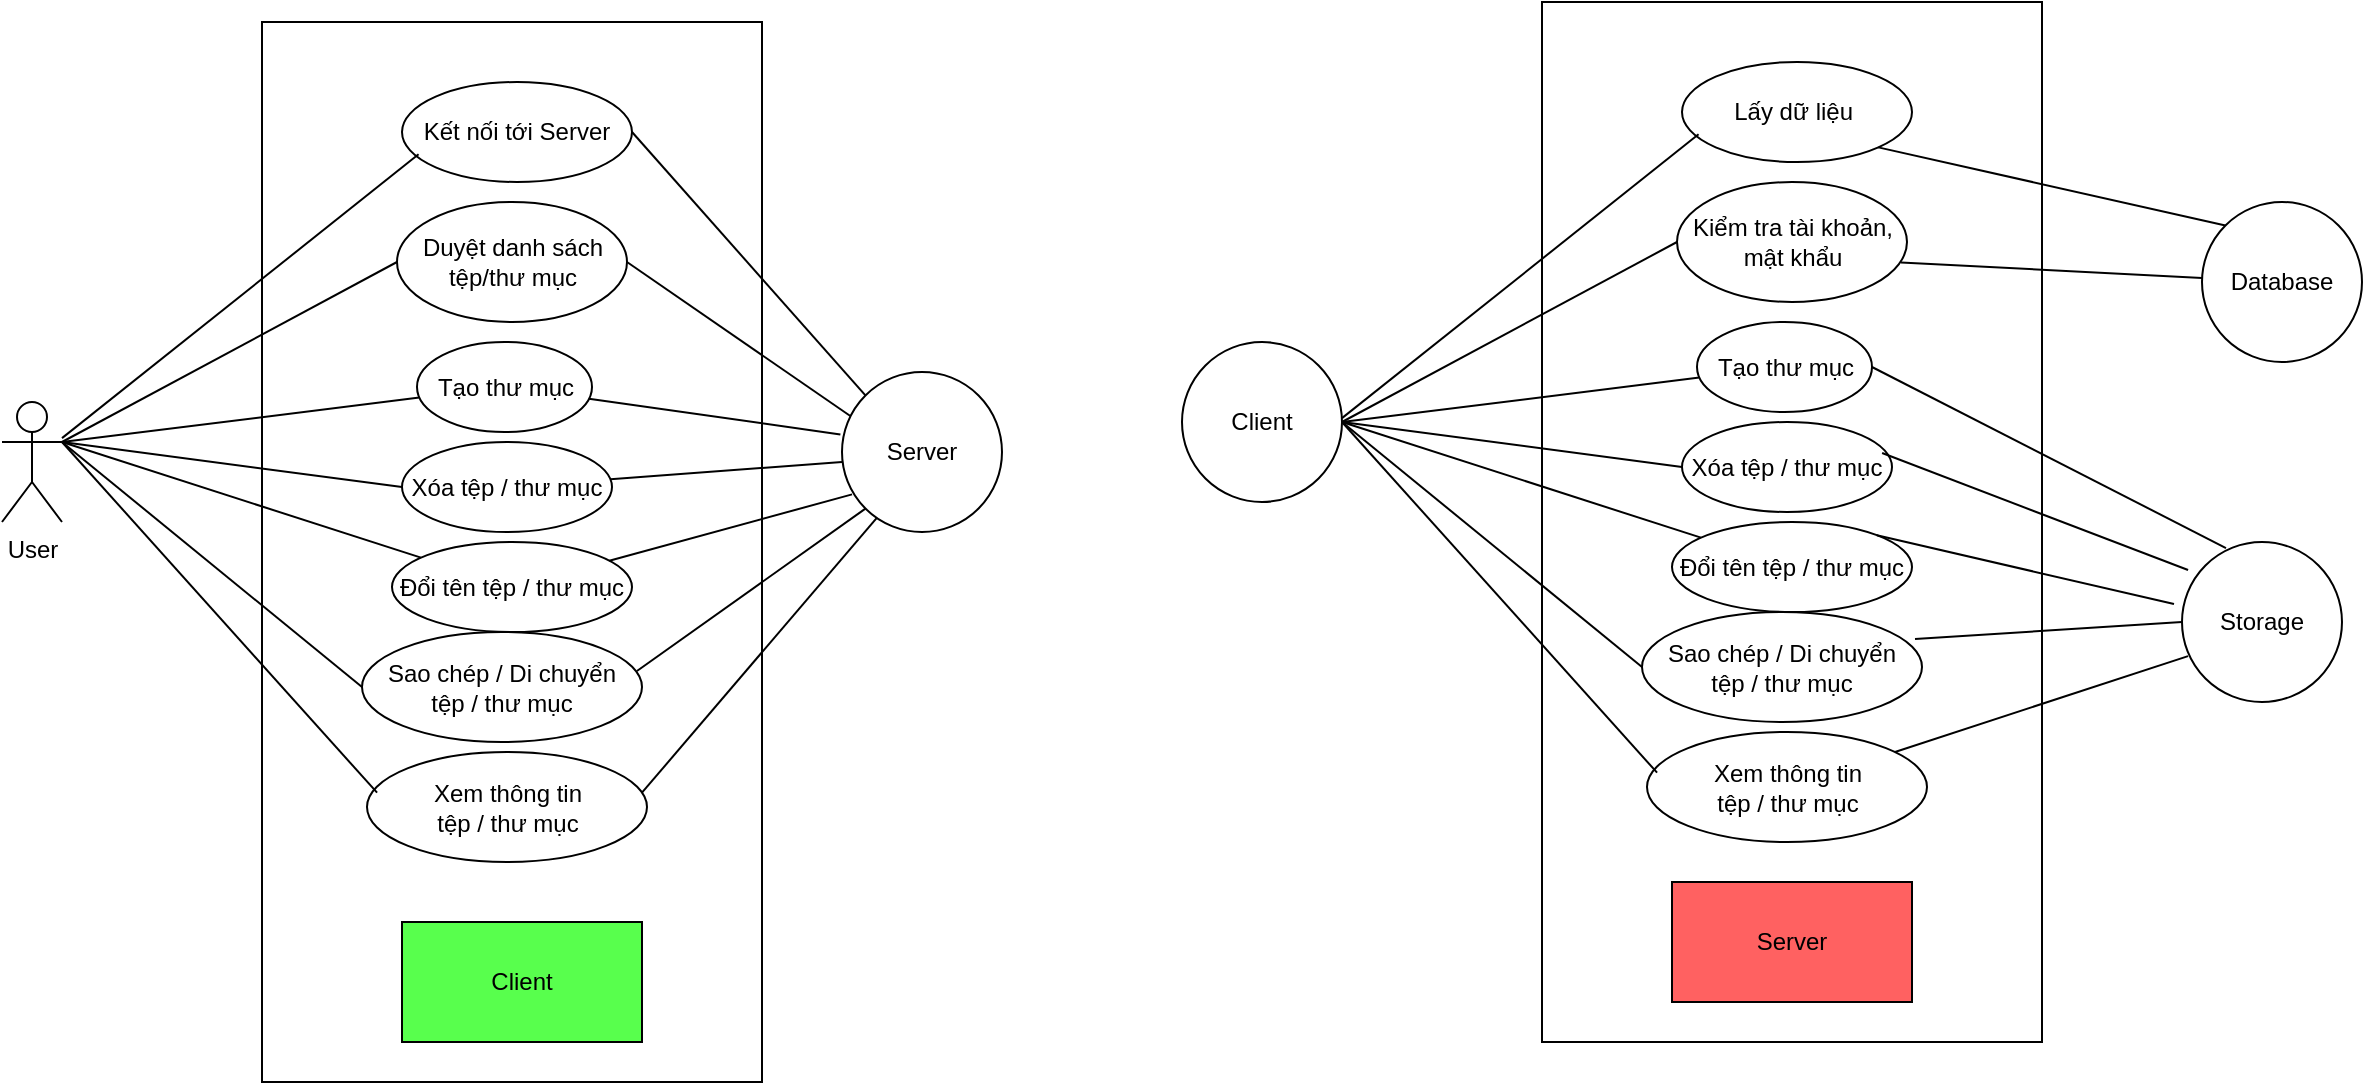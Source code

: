 <mxfile version="21.7.5" type="device" pages="3">
  <diagram name="Sơ đồ Usecase" id="nLh5E3lV9tKzvgMvojzC">
    <mxGraphModel dx="1120" dy="1642" grid="1" gridSize="10" guides="1" tooltips="1" connect="1" arrows="1" fold="1" page="1" pageScale="1" pageWidth="850" pageHeight="1100" math="0" shadow="0">
      <root>
        <mxCell id="0" />
        <mxCell id="1" parent="0" />
        <mxCell id="iu2pZhvcbrbRPRUcMF5v-3" value="" style="rounded=0;whiteSpace=wrap;html=1;" parent="1" vertex="1">
          <mxGeometry x="170" y="-130" width="250" height="530" as="geometry" />
        </mxCell>
        <mxCell id="iu2pZhvcbrbRPRUcMF5v-5" value="User" style="shape=umlActor;verticalLabelPosition=bottom;verticalAlign=top;html=1;outlineConnect=0;" parent="1" vertex="1">
          <mxGeometry x="40" y="60" width="30" height="60" as="geometry" />
        </mxCell>
        <mxCell id="iu2pZhvcbrbRPRUcMF5v-6" value="Kết nối tới Server" style="ellipse;whiteSpace=wrap;html=1;" parent="1" vertex="1">
          <mxGeometry x="240" y="-100" width="115" height="50" as="geometry" />
        </mxCell>
        <mxCell id="iu2pZhvcbrbRPRUcMF5v-7" value="Duyệt danh sách &lt;br&gt;tệp/thư mục" style="ellipse;whiteSpace=wrap;html=1;" parent="1" vertex="1">
          <mxGeometry x="237.5" y="-40" width="115" height="60" as="geometry" />
        </mxCell>
        <mxCell id="iu2pZhvcbrbRPRUcMF5v-8" value="Server" style="ellipse;whiteSpace=wrap;html=1;aspect=fixed;" parent="1" vertex="1">
          <mxGeometry x="460" y="45" width="80" height="80" as="geometry" />
        </mxCell>
        <mxCell id="iu2pZhvcbrbRPRUcMF5v-10" value="" style="endArrow=none;html=1;rounded=0;entryX=0.072;entryY=0.723;entryDx=0;entryDy=0;entryPerimeter=0;" parent="1" source="iu2pZhvcbrbRPRUcMF5v-5" target="iu2pZhvcbrbRPRUcMF5v-6" edge="1">
          <mxGeometry width="50" height="50" relative="1" as="geometry">
            <mxPoint x="90" y="10" as="sourcePoint" />
            <mxPoint x="140" y="-40" as="targetPoint" />
          </mxGeometry>
        </mxCell>
        <mxCell id="iu2pZhvcbrbRPRUcMF5v-11" value="" style="endArrow=none;html=1;rounded=0;entryX=0;entryY=0.5;entryDx=0;entryDy=0;" parent="1" target="iu2pZhvcbrbRPRUcMF5v-7" edge="1">
          <mxGeometry width="50" height="50" relative="1" as="geometry">
            <mxPoint x="70" y="80" as="sourcePoint" />
            <mxPoint x="265" y="-26" as="targetPoint" />
          </mxGeometry>
        </mxCell>
        <mxCell id="iu2pZhvcbrbRPRUcMF5v-12" value="" style="endArrow=none;html=1;rounded=0;exitX=1;exitY=0.5;exitDx=0;exitDy=0;entryX=0;entryY=0;entryDx=0;entryDy=0;" parent="1" source="iu2pZhvcbrbRPRUcMF5v-6" target="iu2pZhvcbrbRPRUcMF5v-8" edge="1">
          <mxGeometry width="50" height="50" relative="1" as="geometry">
            <mxPoint x="73" y="76" as="sourcePoint" />
            <mxPoint x="263" y="-27" as="targetPoint" />
          </mxGeometry>
        </mxCell>
        <mxCell id="iu2pZhvcbrbRPRUcMF5v-17" value="" style="endArrow=none;html=1;rounded=0;entryX=0.052;entryY=0.275;entryDx=0;entryDy=0;entryPerimeter=0;exitX=1;exitY=0.5;exitDx=0;exitDy=0;" parent="1" source="iu2pZhvcbrbRPRUcMF5v-7" target="iu2pZhvcbrbRPRUcMF5v-8" edge="1">
          <mxGeometry width="50" height="50" relative="1" as="geometry">
            <mxPoint x="340" y="-45" as="sourcePoint" />
            <mxPoint x="482" y="67" as="targetPoint" />
          </mxGeometry>
        </mxCell>
        <mxCell id="iu2pZhvcbrbRPRUcMF5v-18" value="Tạo thư mục" style="ellipse;whiteSpace=wrap;html=1;" parent="1" vertex="1">
          <mxGeometry x="247.5" y="30" width="87.5" height="45" as="geometry" />
        </mxCell>
        <mxCell id="iu2pZhvcbrbRPRUcMF5v-19" value="" style="endArrow=none;html=1;rounded=0;" parent="1" target="iu2pZhvcbrbRPRUcMF5v-18" edge="1">
          <mxGeometry width="50" height="50" relative="1" as="geometry">
            <mxPoint x="70" y="80" as="sourcePoint" />
            <mxPoint x="250" as="targetPoint" />
          </mxGeometry>
        </mxCell>
        <mxCell id="iu2pZhvcbrbRPRUcMF5v-20" value="" style="endArrow=none;html=1;rounded=0;entryX=-0.01;entryY=0.39;entryDx=0;entryDy=0;entryPerimeter=0;" parent="1" source="iu2pZhvcbrbRPRUcMF5v-18" target="iu2pZhvcbrbRPRUcMF5v-8" edge="1">
          <mxGeometry width="50" height="50" relative="1" as="geometry">
            <mxPoint x="365" as="sourcePoint" />
            <mxPoint x="474" y="77" as="targetPoint" />
          </mxGeometry>
        </mxCell>
        <mxCell id="iu2pZhvcbrbRPRUcMF5v-21" value="Xóa tệp / thư mục" style="ellipse;whiteSpace=wrap;html=1;" parent="1" vertex="1">
          <mxGeometry x="240" y="80" width="105" height="45" as="geometry" />
        </mxCell>
        <mxCell id="iu2pZhvcbrbRPRUcMF5v-22" value="" style="endArrow=none;html=1;rounded=0;entryX=0;entryY=0.5;entryDx=0;entryDy=0;" parent="1" target="iu2pZhvcbrbRPRUcMF5v-21" edge="1">
          <mxGeometry width="50" height="50" relative="1" as="geometry">
            <mxPoint x="70" y="80" as="sourcePoint" />
            <mxPoint x="259" y="68" as="targetPoint" />
          </mxGeometry>
        </mxCell>
        <mxCell id="iu2pZhvcbrbRPRUcMF5v-24" value="" style="endArrow=none;html=1;rounded=0;" parent="1" source="iu2pZhvcbrbRPRUcMF5v-21" edge="1">
          <mxGeometry width="50" height="50" relative="1" as="geometry">
            <mxPoint x="343" y="68" as="sourcePoint" />
            <mxPoint x="460" y="90" as="targetPoint" />
          </mxGeometry>
        </mxCell>
        <mxCell id="iu2pZhvcbrbRPRUcMF5v-25" value="Đổi tên tệp / thư mục" style="ellipse;whiteSpace=wrap;html=1;" parent="1" vertex="1">
          <mxGeometry x="235" y="130" width="120" height="45" as="geometry" />
        </mxCell>
        <mxCell id="iu2pZhvcbrbRPRUcMF5v-26" value="" style="endArrow=none;html=1;rounded=0;" parent="1" target="iu2pZhvcbrbRPRUcMF5v-25" edge="1">
          <mxGeometry width="50" height="50" relative="1" as="geometry">
            <mxPoint x="70" y="80" as="sourcePoint" />
            <mxPoint x="250" y="113" as="targetPoint" />
          </mxGeometry>
        </mxCell>
        <mxCell id="iu2pZhvcbrbRPRUcMF5v-27" value="" style="endArrow=none;html=1;rounded=0;entryX=0.063;entryY=0.765;entryDx=0;entryDy=0;entryPerimeter=0;" parent="1" source="iu2pZhvcbrbRPRUcMF5v-25" target="iu2pZhvcbrbRPRUcMF5v-8" edge="1">
          <mxGeometry width="50" height="50" relative="1" as="geometry">
            <mxPoint x="354" y="109" as="sourcePoint" />
            <mxPoint x="470" y="100" as="targetPoint" />
          </mxGeometry>
        </mxCell>
        <mxCell id="iu2pZhvcbrbRPRUcMF5v-28" value="Sao chép / Di chuyển &lt;br&gt;tệp / thư mục" style="ellipse;whiteSpace=wrap;html=1;" parent="1" vertex="1">
          <mxGeometry x="220" y="175" width="140" height="55" as="geometry" />
        </mxCell>
        <mxCell id="iu2pZhvcbrbRPRUcMF5v-29" value="" style="endArrow=none;html=1;rounded=0;entryX=0;entryY=0.5;entryDx=0;entryDy=0;" parent="1" target="iu2pZhvcbrbRPRUcMF5v-28" edge="1">
          <mxGeometry width="50" height="50" relative="1" as="geometry">
            <mxPoint x="70" y="80" as="sourcePoint" />
            <mxPoint x="259" y="148" as="targetPoint" />
          </mxGeometry>
        </mxCell>
        <mxCell id="iu2pZhvcbrbRPRUcMF5v-30" value="" style="endArrow=none;html=1;rounded=0;entryX=0;entryY=1;entryDx=0;entryDy=0;exitX=0.982;exitY=0.355;exitDx=0;exitDy=0;exitPerimeter=0;" parent="1" source="iu2pZhvcbrbRPRUcMF5v-28" target="iu2pZhvcbrbRPRUcMF5v-8" edge="1">
          <mxGeometry width="50" height="50" relative="1" as="geometry">
            <mxPoint x="354" y="149" as="sourcePoint" />
            <mxPoint x="475" y="116" as="targetPoint" />
          </mxGeometry>
        </mxCell>
        <mxCell id="iu2pZhvcbrbRPRUcMF5v-31" value="Xem thông tin &lt;br&gt;tệp / thư mục" style="ellipse;whiteSpace=wrap;html=1;" parent="1" vertex="1">
          <mxGeometry x="222.5" y="235" width="140" height="55" as="geometry" />
        </mxCell>
        <mxCell id="iu2pZhvcbrbRPRUcMF5v-32" value="" style="endArrow=none;html=1;rounded=0;entryX=0.036;entryY=0.37;entryDx=0;entryDy=0;entryPerimeter=0;exitX=1;exitY=0.333;exitDx=0;exitDy=0;exitPerimeter=0;" parent="1" source="iu2pZhvcbrbRPRUcMF5v-5" target="iu2pZhvcbrbRPRUcMF5v-31" edge="1">
          <mxGeometry width="50" height="50" relative="1" as="geometry">
            <mxPoint x="80" y="90" as="sourcePoint" />
            <mxPoint x="230" y="213" as="targetPoint" />
          </mxGeometry>
        </mxCell>
        <mxCell id="iu2pZhvcbrbRPRUcMF5v-33" value="" style="endArrow=none;html=1;rounded=0;entryX=0.982;entryY=0.37;entryDx=0;entryDy=0;entryPerimeter=0;exitX=0.219;exitY=0.91;exitDx=0;exitDy=0;exitPerimeter=0;" parent="1" source="iu2pZhvcbrbRPRUcMF5v-8" target="iu2pZhvcbrbRPRUcMF5v-31" edge="1">
          <mxGeometry width="50" height="50" relative="1" as="geometry">
            <mxPoint x="80" y="90" as="sourcePoint" />
            <mxPoint x="238" y="265" as="targetPoint" />
          </mxGeometry>
        </mxCell>
        <mxCell id="iu2pZhvcbrbRPRUcMF5v-61" value="" style="rounded=0;whiteSpace=wrap;html=1;" parent="1" vertex="1">
          <mxGeometry x="810" y="-140" width="250" height="520" as="geometry" />
        </mxCell>
        <mxCell id="iu2pZhvcbrbRPRUcMF5v-63" value="Lấy dữ liệu&amp;nbsp;" style="ellipse;whiteSpace=wrap;html=1;" parent="1" vertex="1">
          <mxGeometry x="880" y="-110" width="115" height="50" as="geometry" />
        </mxCell>
        <mxCell id="iu2pZhvcbrbRPRUcMF5v-64" value="Kiểm tra tài khoản,&lt;br style=&quot;border-color: var(--border-color);&quot;&gt;mật khẩu" style="ellipse;whiteSpace=wrap;html=1;" parent="1" vertex="1">
          <mxGeometry x="877.5" y="-50" width="115" height="60" as="geometry" />
        </mxCell>
        <mxCell id="iu2pZhvcbrbRPRUcMF5v-66" value="" style="endArrow=none;html=1;rounded=0;entryX=0.072;entryY=0.723;entryDx=0;entryDy=0;entryPerimeter=0;" parent="1" target="iu2pZhvcbrbRPRUcMF5v-63" edge="1">
          <mxGeometry width="50" height="50" relative="1" as="geometry">
            <mxPoint x="710" y="68.06" as="sourcePoint" />
            <mxPoint x="780" y="-50" as="targetPoint" />
          </mxGeometry>
        </mxCell>
        <mxCell id="iu2pZhvcbrbRPRUcMF5v-67" value="" style="endArrow=none;html=1;rounded=0;entryX=0;entryY=0.5;entryDx=0;entryDy=0;" parent="1" target="iu2pZhvcbrbRPRUcMF5v-64" edge="1">
          <mxGeometry width="50" height="50" relative="1" as="geometry">
            <mxPoint x="710" y="70" as="sourcePoint" />
            <mxPoint x="905" y="-36" as="targetPoint" />
          </mxGeometry>
        </mxCell>
        <mxCell id="iu2pZhvcbrbRPRUcMF5v-70" value="Tạo thư mục" style="ellipse;whiteSpace=wrap;html=1;" parent="1" vertex="1">
          <mxGeometry x="887.5" y="20" width="87.5" height="45" as="geometry" />
        </mxCell>
        <mxCell id="iu2pZhvcbrbRPRUcMF5v-71" value="" style="endArrow=none;html=1;rounded=0;" parent="1" target="iu2pZhvcbrbRPRUcMF5v-70" edge="1">
          <mxGeometry width="50" height="50" relative="1" as="geometry">
            <mxPoint x="710" y="70" as="sourcePoint" />
            <mxPoint x="890" y="-10" as="targetPoint" />
          </mxGeometry>
        </mxCell>
        <mxCell id="iu2pZhvcbrbRPRUcMF5v-73" value="Xóa tệp / thư mục" style="ellipse;whiteSpace=wrap;html=1;" parent="1" vertex="1">
          <mxGeometry x="880" y="70" width="105" height="45" as="geometry" />
        </mxCell>
        <mxCell id="iu2pZhvcbrbRPRUcMF5v-74" value="" style="endArrow=none;html=1;rounded=0;entryX=0;entryY=0.5;entryDx=0;entryDy=0;" parent="1" target="iu2pZhvcbrbRPRUcMF5v-73" edge="1">
          <mxGeometry width="50" height="50" relative="1" as="geometry">
            <mxPoint x="710" y="70" as="sourcePoint" />
            <mxPoint x="899" y="58" as="targetPoint" />
          </mxGeometry>
        </mxCell>
        <mxCell id="iu2pZhvcbrbRPRUcMF5v-76" value="Đổi tên tệp / thư mục" style="ellipse;whiteSpace=wrap;html=1;" parent="1" vertex="1">
          <mxGeometry x="875" y="120" width="120" height="45" as="geometry" />
        </mxCell>
        <mxCell id="iu2pZhvcbrbRPRUcMF5v-77" value="" style="endArrow=none;html=1;rounded=0;" parent="1" target="iu2pZhvcbrbRPRUcMF5v-76" edge="1">
          <mxGeometry width="50" height="50" relative="1" as="geometry">
            <mxPoint x="710" y="70" as="sourcePoint" />
            <mxPoint x="890" y="103" as="targetPoint" />
          </mxGeometry>
        </mxCell>
        <mxCell id="iu2pZhvcbrbRPRUcMF5v-79" value="Sao chép / Di chuyển &lt;br&gt;tệp / thư mục" style="ellipse;whiteSpace=wrap;html=1;" parent="1" vertex="1">
          <mxGeometry x="860" y="165" width="140" height="55" as="geometry" />
        </mxCell>
        <mxCell id="iu2pZhvcbrbRPRUcMF5v-80" value="" style="endArrow=none;html=1;rounded=0;entryX=0;entryY=0.5;entryDx=0;entryDy=0;" parent="1" target="iu2pZhvcbrbRPRUcMF5v-79" edge="1">
          <mxGeometry width="50" height="50" relative="1" as="geometry">
            <mxPoint x="710" y="70" as="sourcePoint" />
            <mxPoint x="899" y="138" as="targetPoint" />
          </mxGeometry>
        </mxCell>
        <mxCell id="iu2pZhvcbrbRPRUcMF5v-82" value="Xem thông tin &lt;br&gt;tệp / thư mục" style="ellipse;whiteSpace=wrap;html=1;" parent="1" vertex="1">
          <mxGeometry x="862.5" y="225" width="140" height="55" as="geometry" />
        </mxCell>
        <mxCell id="iu2pZhvcbrbRPRUcMF5v-83" value="" style="endArrow=none;html=1;rounded=0;entryX=0.036;entryY=0.37;entryDx=0;entryDy=0;entryPerimeter=0;exitX=1;exitY=0.333;exitDx=0;exitDy=0;exitPerimeter=0;" parent="1" target="iu2pZhvcbrbRPRUcMF5v-82" edge="1">
          <mxGeometry width="50" height="50" relative="1" as="geometry">
            <mxPoint x="710" y="70" as="sourcePoint" />
            <mxPoint x="870" y="203" as="targetPoint" />
          </mxGeometry>
        </mxCell>
        <mxCell id="iu2pZhvcbrbRPRUcMF5v-85" value="Client" style="ellipse;whiteSpace=wrap;html=1;aspect=fixed;" parent="1" vertex="1">
          <mxGeometry x="630" y="30" width="80" height="80" as="geometry" />
        </mxCell>
        <mxCell id="iu2pZhvcbrbRPRUcMF5v-87" value="" style="endArrow=none;html=1;rounded=0;entryX=1;entryY=1;entryDx=0;entryDy=0;exitX=0;exitY=0;exitDx=0;exitDy=0;" parent="1" source="iu2pZhvcbrbRPRUcMF5v-86" target="iu2pZhvcbrbRPRUcMF5v-63" edge="1">
          <mxGeometry width="50" height="50" relative="1" as="geometry">
            <mxPoint x="720" y="78.06" as="sourcePoint" />
            <mxPoint x="898" y="-64" as="targetPoint" />
          </mxGeometry>
        </mxCell>
        <mxCell id="iu2pZhvcbrbRPRUcMF5v-88" value="" style="endArrow=none;html=1;rounded=0;entryX=0.974;entryY=0.671;entryDx=0;entryDy=0;entryPerimeter=0;" parent="1" source="iu2pZhvcbrbRPRUcMF5v-86" target="iu2pZhvcbrbRPRUcMF5v-64" edge="1">
          <mxGeometry width="50" height="50" relative="1" as="geometry">
            <mxPoint x="1180" y="60" as="sourcePoint" />
            <mxPoint x="888" y="-10" as="targetPoint" />
          </mxGeometry>
        </mxCell>
        <mxCell id="iu2pZhvcbrbRPRUcMF5v-89" value="" style="endArrow=none;html=1;rounded=0;entryX=1;entryY=0.5;entryDx=0;entryDy=0;exitX=0.275;exitY=0.038;exitDx=0;exitDy=0;exitPerimeter=0;" parent="1" source="iu2pZhvcbrbRPRUcMF5v-95" target="iu2pZhvcbrbRPRUcMF5v-70" edge="1">
          <mxGeometry width="50" height="50" relative="1" as="geometry">
            <mxPoint x="720" y="80" as="sourcePoint" />
            <mxPoint x="899" y="58" as="targetPoint" />
          </mxGeometry>
        </mxCell>
        <mxCell id="iu2pZhvcbrbRPRUcMF5v-90" value="" style="endArrow=none;html=1;rounded=0;entryX=0.953;entryY=0.345;entryDx=0;entryDy=0;exitX=0.038;exitY=0.175;exitDx=0;exitDy=0;exitPerimeter=0;entryPerimeter=0;" parent="1" source="iu2pZhvcbrbRPRUcMF5v-95" target="iu2pZhvcbrbRPRUcMF5v-73" edge="1">
          <mxGeometry width="50" height="50" relative="1" as="geometry">
            <mxPoint x="720" y="80" as="sourcePoint" />
            <mxPoint x="890" y="103" as="targetPoint" />
          </mxGeometry>
        </mxCell>
        <mxCell id="iu2pZhvcbrbRPRUcMF5v-91" value="" style="endArrow=none;html=1;rounded=0;exitX=-0.05;exitY=0.388;exitDx=0;exitDy=0;entryX=1;entryY=0;entryDx=0;entryDy=0;exitPerimeter=0;" parent="1" source="iu2pZhvcbrbRPRUcMF5v-95" target="iu2pZhvcbrbRPRUcMF5v-76" edge="1">
          <mxGeometry width="50" height="50" relative="1" as="geometry">
            <mxPoint x="720" y="80" as="sourcePoint" />
            <mxPoint x="899" y="138" as="targetPoint" />
          </mxGeometry>
        </mxCell>
        <mxCell id="iu2pZhvcbrbRPRUcMF5v-92" value="" style="endArrow=none;html=1;rounded=0;entryX=0.975;entryY=0.245;entryDx=0;entryDy=0;exitX=0;exitY=0.5;exitDx=0;exitDy=0;entryPerimeter=0;" parent="1" source="iu2pZhvcbrbRPRUcMF5v-95" target="iu2pZhvcbrbRPRUcMF5v-79" edge="1">
          <mxGeometry width="50" height="50" relative="1" as="geometry">
            <mxPoint x="720" y="80" as="sourcePoint" />
            <mxPoint x="870" y="203" as="targetPoint" />
          </mxGeometry>
        </mxCell>
        <mxCell id="iu2pZhvcbrbRPRUcMF5v-93" value="" style="endArrow=none;html=1;rounded=0;exitX=0.038;exitY=0.713;exitDx=0;exitDy=0;exitPerimeter=0;" parent="1" source="iu2pZhvcbrbRPRUcMF5v-95" target="iu2pZhvcbrbRPRUcMF5v-82" edge="1">
          <mxGeometry width="50" height="50" relative="1" as="geometry">
            <mxPoint x="720" y="80" as="sourcePoint" />
            <mxPoint x="878" y="255" as="targetPoint" />
          </mxGeometry>
        </mxCell>
        <mxCell id="iu2pZhvcbrbRPRUcMF5v-86" value="Database" style="ellipse;whiteSpace=wrap;html=1;aspect=fixed;" parent="1" vertex="1">
          <mxGeometry x="1140" y="-40" width="80" height="80" as="geometry" />
        </mxCell>
        <mxCell id="iu2pZhvcbrbRPRUcMF5v-95" value="Storage" style="ellipse;whiteSpace=wrap;html=1;aspect=fixed;" parent="1" vertex="1">
          <mxGeometry x="1130" y="130" width="80" height="80" as="geometry" />
        </mxCell>
        <mxCell id="iu2pZhvcbrbRPRUcMF5v-1" value="Server" style="rounded=0;whiteSpace=wrap;html=1;fillColor=#FF6161;" parent="1" vertex="1">
          <mxGeometry x="875" y="300" width="120" height="60" as="geometry" />
        </mxCell>
        <mxCell id="iu2pZhvcbrbRPRUcMF5v-2" value="Client" style="rounded=0;whiteSpace=wrap;html=1;fillColor=#58FF4D;" parent="1" vertex="1">
          <mxGeometry x="240" y="320" width="120" height="60" as="geometry" />
        </mxCell>
      </root>
    </mxGraphModel>
  </diagram>
  <diagram id="_0lfxjqp6O3QyC1cljVO" name="Sơ đồ lớp tổng thể">
    <mxGraphModel dx="1120" dy="542" grid="1" gridSize="10" guides="1" tooltips="1" connect="1" arrows="1" fold="1" page="1" pageScale="1" pageWidth="850" pageHeight="1100" math="0" shadow="0">
      <root>
        <mxCell id="0" />
        <mxCell id="1" parent="0" />
        <mxCell id="OTf-mPCkqk4F5-ePiz1Z-1" value="FTPLoginController" style="swimlane;fontStyle=1;align=center;verticalAlign=top;childLayout=stackLayout;horizontal=1;startSize=26;horizontalStack=0;resizeParent=1;resizeParentMax=0;resizeLast=0;collapsible=1;marginBottom=0;whiteSpace=wrap;html=1;" parent="1" vertex="1">
          <mxGeometry x="280" y="50" width="220" height="104" as="geometry" />
        </mxCell>
        <mxCell id="OTf-mPCkqk4F5-ePiz1Z-2" value="- ftpLoginView: FTPLoginView&lt;br&gt;- ftpLoginModel: FTPLoginModel" style="text;strokeColor=none;fillColor=none;align=left;verticalAlign=top;spacingLeft=4;spacingRight=4;overflow=hidden;rotatable=0;points=[[0,0.5],[1,0.5]];portConstraint=eastwest;whiteSpace=wrap;html=1;" parent="OTf-mPCkqk4F5-ePiz1Z-1" vertex="1">
          <mxGeometry y="26" width="220" height="44" as="geometry" />
        </mxCell>
        <mxCell id="OTf-mPCkqk4F5-ePiz1Z-3" value="" style="line;strokeWidth=1;fillColor=none;align=left;verticalAlign=middle;spacingTop=-1;spacingLeft=3;spacingRight=3;rotatable=0;labelPosition=right;points=[];portConstraint=eastwest;strokeColor=inherit;" parent="OTf-mPCkqk4F5-ePiz1Z-1" vertex="1">
          <mxGeometry y="70" width="220" height="8" as="geometry" />
        </mxCell>
        <mxCell id="OTf-mPCkqk4F5-ePiz1Z-4" value="FTPLoginController()" style="text;strokeColor=none;fillColor=none;align=left;verticalAlign=top;spacingLeft=4;spacingRight=4;overflow=hidden;rotatable=0;points=[[0,0.5],[1,0.5]];portConstraint=eastwest;whiteSpace=wrap;html=1;" parent="OTf-mPCkqk4F5-ePiz1Z-1" vertex="1">
          <mxGeometry y="78" width="220" height="26" as="geometry" />
        </mxCell>
        <mxCell id="OTf-mPCkqk4F5-ePiz1Z-5" value="FTPLoginModel&lt;br&gt;" style="swimlane;fontStyle=1;align=center;verticalAlign=top;childLayout=stackLayout;horizontal=1;startSize=26;horizontalStack=0;resizeParent=1;resizeParentMax=0;resizeLast=0;collapsible=1;marginBottom=0;whiteSpace=wrap;html=1;" parent="1" vertex="1">
          <mxGeometry x="250" y="310" width="155" height="130" as="geometry" />
        </mxCell>
        <mxCell id="OTf-mPCkqk4F5-ePiz1Z-6" value="- socket: Socket&lt;br&gt;- send: OutputStream&lt;br&gt;- recv: BufferedReader" style="text;strokeColor=none;fillColor=none;align=left;verticalAlign=top;spacingLeft=4;spacingRight=4;overflow=hidden;rotatable=0;points=[[0,0.5],[1,0.5]];portConstraint=eastwest;whiteSpace=wrap;html=1;" parent="OTf-mPCkqk4F5-ePiz1Z-5" vertex="1">
          <mxGeometry y="26" width="155" height="54" as="geometry" />
        </mxCell>
        <mxCell id="OTf-mPCkqk4F5-ePiz1Z-7" value="" style="line;strokeWidth=1;fillColor=none;align=left;verticalAlign=middle;spacingTop=-1;spacingLeft=3;spacingRight=3;rotatable=0;labelPosition=right;points=[];portConstraint=eastwest;strokeColor=inherit;" parent="OTf-mPCkqk4F5-ePiz1Z-5" vertex="1">
          <mxGeometry y="80" width="155" height="8" as="geometry" />
        </mxCell>
        <mxCell id="OTf-mPCkqk4F5-ePiz1Z-8" value="FTPLoginModel()&lt;br&gt;+ connect(): void" style="text;strokeColor=none;fillColor=none;align=left;verticalAlign=top;spacingLeft=4;spacingRight=4;overflow=hidden;rotatable=0;points=[[0,0.5],[1,0.5]];portConstraint=eastwest;whiteSpace=wrap;html=1;" parent="OTf-mPCkqk4F5-ePiz1Z-5" vertex="1">
          <mxGeometry y="88" width="155" height="42" as="geometry" />
        </mxCell>
        <mxCell id="OTf-mPCkqk4F5-ePiz1Z-9" value="FTPLoginView" style="swimlane;fontStyle=1;align=center;verticalAlign=top;childLayout=stackLayout;horizontal=1;startSize=26;horizontalStack=0;resizeParent=1;resizeParentMax=0;resizeLast=0;collapsible=1;marginBottom=0;whiteSpace=wrap;html=1;" parent="1" vertex="1">
          <mxGeometry x="390" y="190" width="140" height="110" as="geometry" />
        </mxCell>
        <mxCell id="OTf-mPCkqk4F5-ePiz1Z-10" value="-" style="text;strokeColor=none;fillColor=none;align=left;verticalAlign=top;spacingLeft=4;spacingRight=4;overflow=hidden;rotatable=0;points=[[0,0.5],[1,0.5]];portConstraint=eastwest;whiteSpace=wrap;html=1;" parent="OTf-mPCkqk4F5-ePiz1Z-9" vertex="1">
          <mxGeometry y="26" width="140" height="26" as="geometry" />
        </mxCell>
        <mxCell id="OTf-mPCkqk4F5-ePiz1Z-11" value="" style="line;strokeWidth=1;fillColor=none;align=left;verticalAlign=middle;spacingTop=-1;spacingLeft=3;spacingRight=3;rotatable=0;labelPosition=right;points=[];portConstraint=eastwest;strokeColor=inherit;" parent="OTf-mPCkqk4F5-ePiz1Z-9" vertex="1">
          <mxGeometry y="52" width="140" height="8" as="geometry" />
        </mxCell>
        <mxCell id="OTf-mPCkqk4F5-ePiz1Z-12" value="FTPLoginView()&lt;br&gt;+ showMessage(): void" style="text;strokeColor=none;fillColor=none;align=left;verticalAlign=top;spacingLeft=4;spacingRight=4;overflow=hidden;rotatable=0;points=[[0,0.5],[1,0.5]];portConstraint=eastwest;whiteSpace=wrap;html=1;" parent="OTf-mPCkqk4F5-ePiz1Z-9" vertex="1">
          <mxGeometry y="60" width="140" height="50" as="geometry" />
        </mxCell>
        <mxCell id="OTf-mPCkqk4F5-ePiz1Z-13" value="FTPMainController" style="swimlane;fontStyle=1;align=center;verticalAlign=top;childLayout=stackLayout;horizontal=1;startSize=26;horizontalStack=0;resizeParent=1;resizeParentMax=0;resizeLast=0;collapsible=1;marginBottom=0;whiteSpace=wrap;html=1;" parent="1" vertex="1">
          <mxGeometry x="600" y="37" width="190" height="130" as="geometry" />
        </mxCell>
        <mxCell id="OTf-mPCkqk4F5-ePiz1Z-14" value="- primaryStage: Stage" style="text;strokeColor=none;fillColor=none;align=left;verticalAlign=top;spacingLeft=4;spacingRight=4;overflow=hidden;rotatable=0;points=[[0,0.5],[1,0.5]];portConstraint=eastwest;whiteSpace=wrap;html=1;" parent="OTf-mPCkqk4F5-ePiz1Z-13" vertex="1">
          <mxGeometry y="26" width="190" height="26" as="geometry" />
        </mxCell>
        <mxCell id="OTf-mPCkqk4F5-ePiz1Z-15" value="" style="line;strokeWidth=1;fillColor=none;align=left;verticalAlign=middle;spacingTop=-1;spacingLeft=3;spacingRight=3;rotatable=0;labelPosition=right;points=[];portConstraint=eastwest;strokeColor=inherit;" parent="OTf-mPCkqk4F5-ePiz1Z-13" vertex="1">
          <mxGeometry y="52" width="190" height="8" as="geometry" />
        </mxCell>
        <mxCell id="OTf-mPCkqk4F5-ePiz1Z-16" value="FTPMainController()&lt;br&gt;+ confirmClose(): void&lt;br&gt;+ prepareMenuItem(): void&lt;br&gt;+ prepareContextMenu(): void" style="text;strokeColor=none;fillColor=none;align=left;verticalAlign=top;spacingLeft=4;spacingRight=4;overflow=hidden;rotatable=0;points=[[0,0.5],[1,0.5]];portConstraint=eastwest;whiteSpace=wrap;html=1;" parent="OTf-mPCkqk4F5-ePiz1Z-13" vertex="1">
          <mxGeometry y="60" width="190" height="70" as="geometry" />
        </mxCell>
        <mxCell id="OTf-mPCkqk4F5-ePiz1Z-17" value="FTPMainModel" style="swimlane;fontStyle=1;align=center;verticalAlign=top;childLayout=stackLayout;horizontal=1;startSize=26;horizontalStack=0;resizeParent=1;resizeParentMax=0;resizeLast=0;collapsible=1;marginBottom=0;whiteSpace=wrap;html=1;" parent="1" vertex="1">
          <mxGeometry x="700" y="250" width="140" height="150" as="geometry" />
        </mxCell>
        <mxCell id="OTf-mPCkqk4F5-ePiz1Z-18" value="- localPath: String&lt;br&gt;- remotePath: String" style="text;strokeColor=none;fillColor=none;align=left;verticalAlign=top;spacingLeft=4;spacingRight=4;overflow=hidden;rotatable=0;points=[[0,0.5],[1,0.5]];portConstraint=eastwest;whiteSpace=wrap;html=1;" parent="OTf-mPCkqk4F5-ePiz1Z-17" vertex="1">
          <mxGeometry y="26" width="140" height="44" as="geometry" />
        </mxCell>
        <mxCell id="OTf-mPCkqk4F5-ePiz1Z-19" value="" style="line;strokeWidth=1;fillColor=none;align=left;verticalAlign=middle;spacingTop=-1;spacingLeft=3;spacingRight=3;rotatable=0;labelPosition=right;points=[];portConstraint=eastwest;strokeColor=inherit;" parent="OTf-mPCkqk4F5-ePiz1Z-17" vertex="1">
          <mxGeometry y="70" width="140" height="8" as="geometry" />
        </mxCell>
        <mxCell id="OTf-mPCkqk4F5-ePiz1Z-20" value="FTPMainModel()&lt;br&gt;+ mkdirLocal(): void&lt;br&gt;+ mkdirRemote(): void&lt;br&gt;....." style="text;strokeColor=none;fillColor=none;align=left;verticalAlign=top;spacingLeft=4;spacingRight=4;overflow=hidden;rotatable=0;points=[[0,0.5],[1,0.5]];portConstraint=eastwest;whiteSpace=wrap;html=1;" parent="OTf-mPCkqk4F5-ePiz1Z-17" vertex="1">
          <mxGeometry y="78" width="140" height="72" as="geometry" />
        </mxCell>
        <mxCell id="OTf-mPCkqk4F5-ePiz1Z-21" value="FTPMainView" style="swimlane;fontStyle=1;align=center;verticalAlign=top;childLayout=stackLayout;horizontal=1;startSize=26;horizontalStack=0;resizeParent=1;resizeParentMax=0;resizeLast=0;collapsible=1;marginBottom=0;whiteSpace=wrap;html=1;" parent="1" vertex="1">
          <mxGeometry x="550" y="190" width="140" height="130" as="geometry" />
        </mxCell>
        <mxCell id="OTf-mPCkqk4F5-ePiz1Z-22" value="- textArea: TextArea" style="text;strokeColor=none;fillColor=none;align=left;verticalAlign=top;spacingLeft=4;spacingRight=4;overflow=hidden;rotatable=0;points=[[0,0.5],[1,0.5]];portConstraint=eastwest;whiteSpace=wrap;html=1;" parent="OTf-mPCkqk4F5-ePiz1Z-21" vertex="1">
          <mxGeometry y="26" width="140" height="26" as="geometry" />
        </mxCell>
        <mxCell id="OTf-mPCkqk4F5-ePiz1Z-23" value="" style="line;strokeWidth=1;fillColor=none;align=left;verticalAlign=middle;spacingTop=-1;spacingLeft=3;spacingRight=3;rotatable=0;labelPosition=right;points=[];portConstraint=eastwest;strokeColor=inherit;" parent="OTf-mPCkqk4F5-ePiz1Z-21" vertex="1">
          <mxGeometry y="52" width="140" height="8" as="geometry" />
        </mxCell>
        <mxCell id="OTf-mPCkqk4F5-ePiz1Z-24" value="FTPMainView()&lt;br&gt;+ showMessage(): void&lt;br&gt;+ askYesOrNo(): void&lt;br&gt;+ showProperties(): void" style="text;strokeColor=none;fillColor=none;align=left;verticalAlign=top;spacingLeft=4;spacingRight=4;overflow=hidden;rotatable=0;points=[[0,0.5],[1,0.5]];portConstraint=eastwest;whiteSpace=wrap;html=1;" parent="OTf-mPCkqk4F5-ePiz1Z-21" vertex="1">
          <mxGeometry y="60" width="140" height="70" as="geometry" />
        </mxCell>
        <mxCell id="OTf-mPCkqk4F5-ePiz1Z-25" value="" style="endArrow=classic;html=1;rounded=0;entryX=0.75;entryY=0;entryDx=0;entryDy=0;" parent="1" source="OTf-mPCkqk4F5-ePiz1Z-1" target="OTf-mPCkqk4F5-ePiz1Z-5" edge="1">
          <mxGeometry width="50" height="50" relative="1" as="geometry">
            <mxPoint x="200" y="210" as="sourcePoint" />
            <mxPoint x="250" y="160" as="targetPoint" />
          </mxGeometry>
        </mxCell>
        <mxCell id="OTf-mPCkqk4F5-ePiz1Z-26" value="" style="endArrow=classic;html=1;rounded=0;exitX=0.648;exitY=1.09;exitDx=0;exitDy=0;exitPerimeter=0;entryX=0.413;entryY=0.02;entryDx=0;entryDy=0;entryPerimeter=0;" parent="1" source="OTf-mPCkqk4F5-ePiz1Z-4" target="OTf-mPCkqk4F5-ePiz1Z-9" edge="1">
          <mxGeometry width="50" height="50" relative="1" as="geometry">
            <mxPoint x="185" y="242" as="sourcePoint" />
            <mxPoint x="250" y="193" as="targetPoint" />
          </mxGeometry>
        </mxCell>
        <mxCell id="oLY27aaFNWclGzv1_3kP-1" value="Client" style="rounded=0;whiteSpace=wrap;html=1;fillColor=#58FF4D;" parent="1" vertex="1">
          <mxGeometry x="490" y="360" width="120" height="60" as="geometry" />
        </mxCell>
        <mxCell id="ExBSEJeYhkI91sJurVqE-3" value="" style="endArrow=classic;html=1;rounded=0;exitX=0.356;exitY=1.007;exitDx=0;exitDy=0;exitPerimeter=0;" parent="1" source="OTf-mPCkqk4F5-ePiz1Z-16" target="OTf-mPCkqk4F5-ePiz1Z-21" edge="1">
          <mxGeometry width="50" height="50" relative="1" as="geometry">
            <mxPoint x="278" y="283" as="sourcePoint" />
            <mxPoint x="310" y="294" as="targetPoint" />
          </mxGeometry>
        </mxCell>
        <mxCell id="ExBSEJeYhkI91sJurVqE-4" value="" style="endArrow=classic;html=1;rounded=0;exitX=0.716;exitY=1.079;exitDx=0;exitDy=0;exitPerimeter=0;" parent="1" source="OTf-mPCkqk4F5-ePiz1Z-16" target="OTf-mPCkqk4F5-ePiz1Z-17" edge="1">
          <mxGeometry width="50" height="50" relative="1" as="geometry">
            <mxPoint x="760" y="291" as="sourcePoint" />
            <mxPoint x="812" y="320" as="targetPoint" />
          </mxGeometry>
        </mxCell>
        <mxCell id="a5IRhsQl6V-p8-0aOR5y-1" value="" style="endArrow=classic;html=1;rounded=0;exitX=1.008;exitY=0.186;exitDx=0;exitDy=0;exitPerimeter=0;entryX=0.001;entryY=0.878;entryDx=0;entryDy=0;entryPerimeter=0;" parent="1" source="OTf-mPCkqk4F5-ePiz1Z-2" target="OTf-mPCkqk4F5-ePiz1Z-14" edge="1">
          <mxGeometry width="50" height="50" relative="1" as="geometry">
            <mxPoint x="570" y="130" as="sourcePoint" />
            <mxPoint x="620" y="80" as="targetPoint" />
          </mxGeometry>
        </mxCell>
        <mxCell id="RcZarx6HuU96OubllClO-1" value="Server" style="rounded=0;whiteSpace=wrap;html=1;fillColor=#FF9696;" parent="1" vertex="1">
          <mxGeometry x="1440" y="37" width="120" height="60" as="geometry" />
        </mxCell>
        <mxCell id="RcZarx6HuU96OubllClO-2" value="FTPServerView" style="swimlane;fontStyle=1;align=center;verticalAlign=top;childLayout=stackLayout;horizontal=1;startSize=26;horizontalStack=0;resizeParent=1;resizeParentMax=0;resizeLast=0;collapsible=1;marginBottom=0;whiteSpace=wrap;html=1;" parent="1" vertex="1">
          <mxGeometry x="1030" y="180" width="200" height="130" as="geometry" />
        </mxCell>
        <mxCell id="RcZarx6HuU96OubllClO-3" value="- textArea: TextArea" style="text;strokeColor=none;fillColor=none;align=left;verticalAlign=top;spacingLeft=4;spacingRight=4;overflow=hidden;rotatable=0;points=[[0,0.5],[1,0.5]];portConstraint=eastwest;whiteSpace=wrap;html=1;" parent="RcZarx6HuU96OubllClO-2" vertex="1">
          <mxGeometry y="26" width="200" height="34" as="geometry" />
        </mxCell>
        <mxCell id="RcZarx6HuU96OubllClO-4" value="" style="line;strokeWidth=1;fillColor=none;align=left;verticalAlign=middle;spacingTop=-1;spacingLeft=3;spacingRight=3;rotatable=0;labelPosition=right;points=[];portConstraint=eastwest;strokeColor=inherit;" parent="RcZarx6HuU96OubllClO-2" vertex="1">
          <mxGeometry y="60" width="200" height="8" as="geometry" />
        </mxCell>
        <mxCell id="RcZarx6HuU96OubllClO-5" value="FTPServerView()&lt;br&gt;+&amp;nbsp;showMessageError(): void&lt;br&gt;+ showDialogChooseFolder(): void&lt;span style=&quot;background-color: initial;&quot;&gt;&lt;br&gt;&lt;/span&gt;&lt;div style=&quot;background-color:#2f2f2f;padding:0px 0px 0px 2px;&quot;&gt;&lt;div style=&quot;color: rgb(170, 170, 170); font-family: &amp;quot;Courier New&amp;quot;; font-size: 8pt;&quot;&gt;&lt;p style=&quot;background-color:#373737;margin:0;&quot;&gt;&lt;span style=&quot;color:#d9e8f7;&quot;&gt;&lt;/span&gt;&lt;/p&gt;&lt;/div&gt;&lt;/div&gt;" style="text;strokeColor=none;fillColor=none;align=left;verticalAlign=top;spacingLeft=4;spacingRight=4;overflow=hidden;rotatable=0;points=[[0,0.5],[1,0.5]];portConstraint=eastwest;whiteSpace=wrap;html=1;" parent="RcZarx6HuU96OubllClO-2" vertex="1">
          <mxGeometry y="68" width="200" height="62" as="geometry" />
        </mxCell>
        <mxCell id="RcZarx6HuU96OubllClO-6" value="FTPServerModel" style="swimlane;fontStyle=1;align=center;verticalAlign=top;childLayout=stackLayout;horizontal=1;startSize=26;horizontalStack=0;resizeParent=1;resizeParentMax=0;resizeLast=0;collapsible=1;marginBottom=0;whiteSpace=wrap;html=1;" parent="1" vertex="1">
          <mxGeometry x="1250" y="167" width="200" height="190" as="geometry" />
        </mxCell>
        <mxCell id="RcZarx6HuU96OubllClO-7" value="- path: String&lt;br&gt;- ipAddress: String&lt;br&gt;- port: int&lt;br&gt;- username: String&lt;br&gt;- password: String" style="text;strokeColor=none;fillColor=none;align=left;verticalAlign=top;spacingLeft=4;spacingRight=4;overflow=hidden;rotatable=0;points=[[0,0.5],[1,0.5]];portConstraint=eastwest;whiteSpace=wrap;html=1;" parent="RcZarx6HuU96OubllClO-6" vertex="1">
          <mxGeometry y="26" width="200" height="84" as="geometry" />
        </mxCell>
        <mxCell id="RcZarx6HuU96OubllClO-8" value="" style="line;strokeWidth=1;fillColor=none;align=left;verticalAlign=middle;spacingTop=-1;spacingLeft=3;spacingRight=3;rotatable=0;labelPosition=right;points=[];portConstraint=eastwest;strokeColor=inherit;" parent="RcZarx6HuU96OubllClO-6" vertex="1">
          <mxGeometry y="110" width="200" height="8" as="geometry" />
        </mxCell>
        <mxCell id="RcZarx6HuU96OubllClO-9" value="FTPServerModel()&lt;br&gt;+&amp;nbsp;prepareSettings(): void&lt;div style=&quot;background-color:#2f2f2f;padding:0px 0px 0px 2px;&quot;&gt;&lt;div style=&quot;color: rgb(170, 170, 170); font-family: &amp;quot;Courier New&amp;quot;; font-size: 8pt;&quot;&gt;&lt;p style=&quot;background-color:#373737;margin:0;&quot;&gt;&lt;span style=&quot;color:#d9e8f7;&quot;&gt;&lt;/span&gt;&lt;/p&gt;&lt;/div&gt;&lt;/div&gt;+ start(): void&lt;br&gt;+ stop(): void" style="text;strokeColor=none;fillColor=none;align=left;verticalAlign=top;spacingLeft=4;spacingRight=4;overflow=hidden;rotatable=0;points=[[0,0.5],[1,0.5]];portConstraint=eastwest;whiteSpace=wrap;html=1;" parent="RcZarx6HuU96OubllClO-6" vertex="1">
          <mxGeometry y="118" width="200" height="72" as="geometry" />
        </mxCell>
        <mxCell id="RcZarx6HuU96OubllClO-10" value="FTPServerController" style="swimlane;fontStyle=1;align=center;verticalAlign=top;childLayout=stackLayout;horizontal=1;startSize=26;horizontalStack=0;resizeParent=1;resizeParentMax=0;resizeLast=0;collapsible=1;marginBottom=0;whiteSpace=wrap;html=1;" parent="1" vertex="1">
          <mxGeometry x="1200" y="37" width="200" height="110" as="geometry" />
        </mxCell>
        <mxCell id="RcZarx6HuU96OubllClO-11" value="- model: FTPServerModel&lt;br&gt;- view: FTPServerView" style="text;strokeColor=none;fillColor=none;align=left;verticalAlign=top;spacingLeft=4;spacingRight=4;overflow=hidden;rotatable=0;points=[[0,0.5],[1,0.5]];portConstraint=eastwest;whiteSpace=wrap;html=1;" parent="RcZarx6HuU96OubllClO-10" vertex="1">
          <mxGeometry y="26" width="200" height="34" as="geometry" />
        </mxCell>
        <mxCell id="RcZarx6HuU96OubllClO-12" value="" style="line;strokeWidth=1;fillColor=none;align=left;verticalAlign=middle;spacingTop=-1;spacingLeft=3;spacingRight=3;rotatable=0;labelPosition=right;points=[];portConstraint=eastwest;strokeColor=inherit;" parent="RcZarx6HuU96OubllClO-10" vertex="1">
          <mxGeometry y="60" width="200" height="8" as="geometry" />
        </mxCell>
        <mxCell id="RcZarx6HuU96OubllClO-13" value="FTPServerController()&lt;br&gt;+&amp;nbsp;initialize&lt;span style=&quot;background-color: initial;&quot;&gt;(): void&lt;br&gt;&lt;/span&gt;&lt;div style=&quot;background-color:#2f2f2f;padding:0px 0px 0px 2px;&quot;&gt;&lt;div style=&quot;color: rgb(170, 170, 170); font-family: &amp;quot;Courier New&amp;quot;; font-size: 8pt;&quot;&gt;&lt;p style=&quot;background-color:#373737;margin:0;&quot;&gt;&lt;span style=&quot;color:#d9e8f7;&quot;&gt;&lt;/span&gt;&lt;/p&gt;&lt;/div&gt;&lt;/div&gt;" style="text;strokeColor=none;fillColor=none;align=left;verticalAlign=top;spacingLeft=4;spacingRight=4;overflow=hidden;rotatable=0;points=[[0,0.5],[1,0.5]];portConstraint=eastwest;whiteSpace=wrap;html=1;" parent="RcZarx6HuU96OubllClO-10" vertex="1">
          <mxGeometry y="68" width="200" height="42" as="geometry" />
        </mxCell>
        <mxCell id="RcZarx6HuU96OubllClO-14" value="FTPServerDatabase" style="swimlane;fontStyle=1;align=center;verticalAlign=top;childLayout=stackLayout;horizontal=1;startSize=26;horizontalStack=0;resizeParent=1;resizeParentMax=0;resizeLast=0;collapsible=1;marginBottom=0;whiteSpace=wrap;html=1;" parent="1" vertex="1">
          <mxGeometry x="1490" y="120" width="200" height="170" as="geometry" />
        </mxCell>
        <mxCell id="RcZarx6HuU96OubllClO-15" value="- ipAddress: String&lt;br style=&quot;border-color: var(--border-color);&quot;&gt;- port: int&lt;br style=&quot;border-color: var(--border-color);&quot;&gt;- username: String&lt;br style=&quot;border-color: var(--border-color);&quot;&gt;- password: String" style="text;strokeColor=none;fillColor=none;align=left;verticalAlign=top;spacingLeft=4;spacingRight=4;overflow=hidden;rotatable=0;points=[[0,0.5],[1,0.5]];portConstraint=eastwest;whiteSpace=wrap;html=1;" parent="RcZarx6HuU96OubllClO-14" vertex="1">
          <mxGeometry y="26" width="200" height="74" as="geometry" />
        </mxCell>
        <mxCell id="RcZarx6HuU96OubllClO-16" value="" style="line;strokeWidth=1;fillColor=none;align=left;verticalAlign=middle;spacingTop=-1;spacingLeft=3;spacingRight=3;rotatable=0;labelPosition=right;points=[];portConstraint=eastwest;strokeColor=inherit;" parent="RcZarx6HuU96OubllClO-14" vertex="1">
          <mxGeometry y="100" width="200" height="8" as="geometry" />
        </mxCell>
        <mxCell id="RcZarx6HuU96OubllClO-17" value="FTPServerDatabase()&lt;br&gt;+ connect(): void&lt;br&gt;+ close(): void" style="text;strokeColor=none;fillColor=none;align=left;verticalAlign=top;spacingLeft=4;spacingRight=4;overflow=hidden;rotatable=0;points=[[0,0.5],[1,0.5]];portConstraint=eastwest;whiteSpace=wrap;html=1;" parent="RcZarx6HuU96OubllClO-14" vertex="1">
          <mxGeometry y="108" width="200" height="62" as="geometry" />
        </mxCell>
        <mxCell id="RcZarx6HuU96OubllClO-22" value="" style="endArrow=classic;html=1;rounded=0;exitX=0.815;exitY=0;exitDx=0;exitDy=0;exitPerimeter=0;entryX=0.08;entryY=1.095;entryDx=0;entryDy=0;entryPerimeter=0;" parent="1" source="RcZarx6HuU96OubllClO-2" target="RcZarx6HuU96OubllClO-13" edge="1">
          <mxGeometry width="50" height="50" relative="1" as="geometry">
            <mxPoint x="1110" y="160" as="sourcePoint" />
            <mxPoint x="1160" y="110" as="targetPoint" />
          </mxGeometry>
        </mxCell>
        <mxCell id="RcZarx6HuU96OubllClO-23" value="" style="endArrow=classic;html=1;rounded=0;exitX=0.605;exitY=1;exitDx=0;exitDy=0;exitPerimeter=0;entryX=0.47;entryY=-0.012;entryDx=0;entryDy=0;entryPerimeter=0;" parent="1" source="RcZarx6HuU96OubllClO-13" target="RcZarx6HuU96OubllClO-6" edge="1">
          <mxGeometry width="50" height="50" relative="1" as="geometry">
            <mxPoint x="1380" y="240" as="sourcePoint" />
            <mxPoint x="1430" y="190" as="targetPoint" />
          </mxGeometry>
        </mxCell>
        <mxCell id="RcZarx6HuU96OubllClO-26" value="" style="endArrow=classic;html=1;rounded=0;" parent="1" source="RcZarx6HuU96OubllClO-14" target="RcZarx6HuU96OubllClO-6" edge="1">
          <mxGeometry width="50" height="50" relative="1" as="geometry">
            <mxPoint x="1540" y="120" as="sourcePoint" />
            <mxPoint x="1590" y="70" as="targetPoint" />
          </mxGeometry>
        </mxCell>
      </root>
    </mxGraphModel>
  </diagram>
  <diagram id="IyAdFwkcAaiemtqke3uz" name="Sơ đồ lớp phân rã">
    <mxGraphModel dx="1120" dy="542" grid="1" gridSize="10" guides="1" tooltips="1" connect="1" arrows="1" fold="1" page="1" pageScale="1" pageWidth="850" pageHeight="1100" math="0" shadow="0">
      <root>
        <mxCell id="0" />
        <mxCell id="1" parent="0" />
        <mxCell id="cUNjI7ir6xx2SiMZmUwr-37" value="CommandSplit" style="swimlane;fontStyle=1;align=center;verticalAlign=top;childLayout=stackLayout;horizontal=1;startSize=26;horizontalStack=0;resizeParent=1;resizeParentMax=0;resizeLast=0;collapsible=1;marginBottom=0;whiteSpace=wrap;html=1;" parent="1" vertex="1">
          <mxGeometry x="740" y="180" width="200" height="120" as="geometry" />
        </mxCell>
        <mxCell id="cUNjI7ir6xx2SiMZmUwr-38" value="- pattern: Pattern&lt;br&gt;- matcher: Matcher" style="text;strokeColor=none;fillColor=none;align=left;verticalAlign=top;spacingLeft=4;spacingRight=4;overflow=hidden;rotatable=0;points=[[0,0.5],[1,0.5]];portConstraint=eastwest;whiteSpace=wrap;html=1;" parent="cUNjI7ir6xx2SiMZmUwr-37" vertex="1">
          <mxGeometry y="26" width="200" height="44" as="geometry" />
        </mxCell>
        <mxCell id="cUNjI7ir6xx2SiMZmUwr-39" value="" style="line;strokeWidth=1;fillColor=none;align=left;verticalAlign=middle;spacingTop=-1;spacingLeft=3;spacingRight=3;rotatable=0;labelPosition=right;points=[];portConstraint=eastwest;strokeColor=inherit;" parent="cUNjI7ir6xx2SiMZmUwr-37" vertex="1">
          <mxGeometry y="70" width="200" height="8" as="geometry" />
        </mxCell>
        <mxCell id="cUNjI7ir6xx2SiMZmUwr-40" value="CommandSplit()&lt;br&gt;+ nextCommand(): String" style="text;strokeColor=none;fillColor=none;align=left;verticalAlign=top;spacingLeft=4;spacingRight=4;overflow=hidden;rotatable=0;points=[[0,0.5],[1,0.5]];portConstraint=eastwest;whiteSpace=wrap;html=1;" parent="cUNjI7ir6xx2SiMZmUwr-37" vertex="1">
          <mxGeometry y="78" width="200" height="42" as="geometry" />
        </mxCell>
        <mxCell id="bnTp2KfyWkyruPPUXOtM-1" value="FTPLoginController" style="swimlane;fontStyle=1;align=center;verticalAlign=top;childLayout=stackLayout;horizontal=1;startSize=26;horizontalStack=0;resizeParent=1;resizeParentMax=0;resizeLast=0;collapsible=1;marginBottom=0;whiteSpace=wrap;html=1;" parent="1" vertex="1">
          <mxGeometry x="190" y="120" width="220" height="150" as="geometry" />
        </mxCell>
        <mxCell id="bnTp2KfyWkyruPPUXOtM-2" value="- ftpLoginView: FTPLoginView&lt;br&gt;- ftpLoginModel: FTPLoginModel" style="text;strokeColor=none;fillColor=none;align=left;verticalAlign=top;spacingLeft=4;spacingRight=4;overflow=hidden;rotatable=0;points=[[0,0.5],[1,0.5]];portConstraint=eastwest;whiteSpace=wrap;html=1;" parent="bnTp2KfyWkyruPPUXOtM-1" vertex="1">
          <mxGeometry y="26" width="220" height="44" as="geometry" />
        </mxCell>
        <mxCell id="bnTp2KfyWkyruPPUXOtM-3" value="" style="line;strokeWidth=1;fillColor=none;align=left;verticalAlign=middle;spacingTop=-1;spacingLeft=3;spacingRight=3;rotatable=0;labelPosition=right;points=[];portConstraint=eastwest;strokeColor=inherit;" parent="bnTp2KfyWkyruPPUXOtM-1" vertex="1">
          <mxGeometry y="70" width="220" height="8" as="geometry" />
        </mxCell>
        <mxCell id="bnTp2KfyWkyruPPUXOtM-4" value="FTPLoginController()&lt;br&gt;+&amp;nbsp;initialize(): void&lt;div style=&quot;background-color:#2f2f2f;padding:0px 0px 0px 2px;&quot;&gt;&lt;div style=&quot;color: rgb(170, 170, 170); font-family: &amp;quot;Courier New&amp;quot;; font-size: 8pt;&quot;&gt;&lt;p style=&quot;background-color:#373737;margin:0;&quot;&gt;&lt;span style=&quot;color:#d9e8f7;&quot;&gt;&lt;/span&gt;&lt;/p&gt;&lt;/div&gt;&lt;/div&gt;+ connectButton(): void&lt;br&gt;+ exitButton(): void" style="text;strokeColor=none;fillColor=none;align=left;verticalAlign=top;spacingLeft=4;spacingRight=4;overflow=hidden;rotatable=0;points=[[0,0.5],[1,0.5]];portConstraint=eastwest;whiteSpace=wrap;html=1;" parent="bnTp2KfyWkyruPPUXOtM-1" vertex="1">
          <mxGeometry y="78" width="220" height="72" as="geometry" />
        </mxCell>
        <mxCell id="bnTp2KfyWkyruPPUXOtM-5" value="FTPLoginModel&lt;br&gt;" style="swimlane;fontStyle=1;align=center;verticalAlign=top;childLayout=stackLayout;horizontal=1;startSize=26;horizontalStack=0;resizeParent=1;resizeParentMax=0;resizeLast=0;collapsible=1;marginBottom=0;whiteSpace=wrap;html=1;" parent="1" vertex="1">
          <mxGeometry x="160" y="413" width="155" height="150" as="geometry" />
        </mxCell>
        <mxCell id="bnTp2KfyWkyruPPUXOtM-6" value="- socket: Socket&lt;br&gt;- send: OutputStream&lt;br&gt;- recv: BufferedReader" style="text;strokeColor=none;fillColor=none;align=left;verticalAlign=top;spacingLeft=4;spacingRight=4;overflow=hidden;rotatable=0;points=[[0,0.5],[1,0.5]];portConstraint=eastwest;whiteSpace=wrap;html=1;" parent="bnTp2KfyWkyruPPUXOtM-5" vertex="1">
          <mxGeometry y="26" width="155" height="54" as="geometry" />
        </mxCell>
        <mxCell id="bnTp2KfyWkyruPPUXOtM-7" value="" style="line;strokeWidth=1;fillColor=none;align=left;verticalAlign=middle;spacingTop=-1;spacingLeft=3;spacingRight=3;rotatable=0;labelPosition=right;points=[];portConstraint=eastwest;strokeColor=inherit;" parent="bnTp2KfyWkyruPPUXOtM-5" vertex="1">
          <mxGeometry y="80" width="155" height="8" as="geometry" />
        </mxCell>
        <mxCell id="bnTp2KfyWkyruPPUXOtM-8" value="FTPLoginModel()&lt;br&gt;+ connect(): void&lt;br&gt;+ close(): void" style="text;strokeColor=none;fillColor=none;align=left;verticalAlign=top;spacingLeft=4;spacingRight=4;overflow=hidden;rotatable=0;points=[[0,0.5],[1,0.5]];portConstraint=eastwest;whiteSpace=wrap;html=1;" parent="bnTp2KfyWkyruPPUXOtM-5" vertex="1">
          <mxGeometry y="88" width="155" height="62" as="geometry" />
        </mxCell>
        <mxCell id="bnTp2KfyWkyruPPUXOtM-9" value="FTPLoginView" style="swimlane;fontStyle=1;align=center;verticalAlign=top;childLayout=stackLayout;horizontal=1;startSize=26;horizontalStack=0;resizeParent=1;resizeParentMax=0;resizeLast=0;collapsible=1;marginBottom=0;whiteSpace=wrap;html=1;" parent="1" vertex="1">
          <mxGeometry x="300" y="293" width="140" height="110" as="geometry" />
        </mxCell>
        <mxCell id="bnTp2KfyWkyruPPUXOtM-10" value="-" style="text;strokeColor=none;fillColor=none;align=left;verticalAlign=top;spacingLeft=4;spacingRight=4;overflow=hidden;rotatable=0;points=[[0,0.5],[1,0.5]];portConstraint=eastwest;whiteSpace=wrap;html=1;" parent="bnTp2KfyWkyruPPUXOtM-9" vertex="1">
          <mxGeometry y="26" width="140" height="26" as="geometry" />
        </mxCell>
        <mxCell id="bnTp2KfyWkyruPPUXOtM-11" value="" style="line;strokeWidth=1;fillColor=none;align=left;verticalAlign=middle;spacingTop=-1;spacingLeft=3;spacingRight=3;rotatable=0;labelPosition=right;points=[];portConstraint=eastwest;strokeColor=inherit;" parent="bnTp2KfyWkyruPPUXOtM-9" vertex="1">
          <mxGeometry y="52" width="140" height="8" as="geometry" />
        </mxCell>
        <mxCell id="bnTp2KfyWkyruPPUXOtM-12" value="FTPLoginView()&lt;br&gt;+ showMessage(): void" style="text;strokeColor=none;fillColor=none;align=left;verticalAlign=top;spacingLeft=4;spacingRight=4;overflow=hidden;rotatable=0;points=[[0,0.5],[1,0.5]];portConstraint=eastwest;whiteSpace=wrap;html=1;" parent="bnTp2KfyWkyruPPUXOtM-9" vertex="1">
          <mxGeometry y="60" width="140" height="50" as="geometry" />
        </mxCell>
        <mxCell id="bnTp2KfyWkyruPPUXOtM-13" value="FTPMainController" style="swimlane;fontStyle=1;align=center;verticalAlign=top;childLayout=stackLayout;horizontal=1;startSize=26;horizontalStack=0;resizeParent=1;resizeParentMax=0;resizeLast=0;collapsible=1;marginBottom=0;whiteSpace=wrap;html=1;" parent="1" vertex="1">
          <mxGeometry x="510" y="120" width="190" height="150" as="geometry" />
        </mxCell>
        <mxCell id="bnTp2KfyWkyruPPUXOtM-14" value="- primaryStage: Stage" style="text;strokeColor=none;fillColor=none;align=left;verticalAlign=top;spacingLeft=4;spacingRight=4;overflow=hidden;rotatable=0;points=[[0,0.5],[1,0.5]];portConstraint=eastwest;whiteSpace=wrap;html=1;" parent="bnTp2KfyWkyruPPUXOtM-13" vertex="1">
          <mxGeometry y="26" width="190" height="26" as="geometry" />
        </mxCell>
        <mxCell id="bnTp2KfyWkyruPPUXOtM-15" value="" style="line;strokeWidth=1;fillColor=none;align=left;verticalAlign=middle;spacingTop=-1;spacingLeft=3;spacingRight=3;rotatable=0;labelPosition=right;points=[];portConstraint=eastwest;strokeColor=inherit;" parent="bnTp2KfyWkyruPPUXOtM-13" vertex="1">
          <mxGeometry y="52" width="190" height="8" as="geometry" />
        </mxCell>
        <mxCell id="bnTp2KfyWkyruPPUXOtM-16" value="FTPMainController()&lt;br&gt;+&amp;nbsp;initialize(): void&lt;div style=&quot;border-color: var(--border-color); background-color: rgb(47, 47, 47); padding: 0px 0px 0px 2px;&quot;&gt;&lt;div style=&quot;border-color: var(--border-color); color: rgb(170, 170, 170); font-family: &amp;quot;Courier New&amp;quot;; font-size: 8pt;&quot;&gt;&lt;p style=&quot;border-color: var(--border-color); background-color: rgb(55, 55, 55); margin: 0px;&quot;&gt;&lt;/p&gt;&lt;/div&gt;&lt;/div&gt;+ confirmClose(): void&lt;br&gt;+ prepareMenuItem(): void&lt;br&gt;+ prepareContextMenu(): void" style="text;strokeColor=none;fillColor=none;align=left;verticalAlign=top;spacingLeft=4;spacingRight=4;overflow=hidden;rotatable=0;points=[[0,0.5],[1,0.5]];portConstraint=eastwest;whiteSpace=wrap;html=1;" parent="bnTp2KfyWkyruPPUXOtM-13" vertex="1">
          <mxGeometry y="60" width="190" height="90" as="geometry" />
        </mxCell>
        <mxCell id="bnTp2KfyWkyruPPUXOtM-17" value="FTPMainModel" style="swimlane;fontStyle=1;align=center;verticalAlign=top;childLayout=stackLayout;horizontal=1;startSize=26;horizontalStack=0;resizeParent=1;resizeParentMax=0;resizeLast=0;collapsible=1;marginBottom=0;whiteSpace=wrap;html=1;" parent="1" vertex="1">
          <mxGeometry x="610" y="353" width="140" height="150" as="geometry" />
        </mxCell>
        <mxCell id="bnTp2KfyWkyruPPUXOtM-18" value="- localPath: String&lt;br&gt;- remotePath: String" style="text;strokeColor=none;fillColor=none;align=left;verticalAlign=top;spacingLeft=4;spacingRight=4;overflow=hidden;rotatable=0;points=[[0,0.5],[1,0.5]];portConstraint=eastwest;whiteSpace=wrap;html=1;" parent="bnTp2KfyWkyruPPUXOtM-17" vertex="1">
          <mxGeometry y="26" width="140" height="44" as="geometry" />
        </mxCell>
        <mxCell id="bnTp2KfyWkyruPPUXOtM-19" value="" style="line;strokeWidth=1;fillColor=none;align=left;verticalAlign=middle;spacingTop=-1;spacingLeft=3;spacingRight=3;rotatable=0;labelPosition=right;points=[];portConstraint=eastwest;strokeColor=inherit;" parent="bnTp2KfyWkyruPPUXOtM-17" vertex="1">
          <mxGeometry y="70" width="140" height="8" as="geometry" />
        </mxCell>
        <mxCell id="bnTp2KfyWkyruPPUXOtM-20" value="FTPMainModel()&lt;br&gt;+ mkdirLocal(): void&lt;br&gt;+ mkdirRemote(): void&lt;br&gt;....." style="text;strokeColor=none;fillColor=none;align=left;verticalAlign=top;spacingLeft=4;spacingRight=4;overflow=hidden;rotatable=0;points=[[0,0.5],[1,0.5]];portConstraint=eastwest;whiteSpace=wrap;html=1;" parent="bnTp2KfyWkyruPPUXOtM-17" vertex="1">
          <mxGeometry y="78" width="140" height="72" as="geometry" />
        </mxCell>
        <mxCell id="bnTp2KfyWkyruPPUXOtM-21" value="FTPMainView" style="swimlane;fontStyle=1;align=center;verticalAlign=top;childLayout=stackLayout;horizontal=1;startSize=26;horizontalStack=0;resizeParent=1;resizeParentMax=0;resizeLast=0;collapsible=1;marginBottom=0;whiteSpace=wrap;html=1;" parent="1" vertex="1">
          <mxGeometry x="460" y="293" width="140" height="130" as="geometry" />
        </mxCell>
        <mxCell id="bnTp2KfyWkyruPPUXOtM-22" value="- textArea: TextArea" style="text;strokeColor=none;fillColor=none;align=left;verticalAlign=top;spacingLeft=4;spacingRight=4;overflow=hidden;rotatable=0;points=[[0,0.5],[1,0.5]];portConstraint=eastwest;whiteSpace=wrap;html=1;" parent="bnTp2KfyWkyruPPUXOtM-21" vertex="1">
          <mxGeometry y="26" width="140" height="26" as="geometry" />
        </mxCell>
        <mxCell id="bnTp2KfyWkyruPPUXOtM-23" value="" style="line;strokeWidth=1;fillColor=none;align=left;verticalAlign=middle;spacingTop=-1;spacingLeft=3;spacingRight=3;rotatable=0;labelPosition=right;points=[];portConstraint=eastwest;strokeColor=inherit;" parent="bnTp2KfyWkyruPPUXOtM-21" vertex="1">
          <mxGeometry y="52" width="140" height="8" as="geometry" />
        </mxCell>
        <mxCell id="bnTp2KfyWkyruPPUXOtM-24" value="FTPMainView()&lt;br&gt;+ showMessage(): void&lt;br&gt;+ askYesOrNo(): void&lt;br&gt;+ showProperties(): void" style="text;strokeColor=none;fillColor=none;align=left;verticalAlign=top;spacingLeft=4;spacingRight=4;overflow=hidden;rotatable=0;points=[[0,0.5],[1,0.5]];portConstraint=eastwest;whiteSpace=wrap;html=1;" parent="bnTp2KfyWkyruPPUXOtM-21" vertex="1">
          <mxGeometry y="60" width="140" height="70" as="geometry" />
        </mxCell>
        <mxCell id="bnTp2KfyWkyruPPUXOtM-25" value="" style="endArrow=classic;html=1;rounded=0;entryX=0.75;entryY=0;entryDx=0;entryDy=0;" parent="1" source="bnTp2KfyWkyruPPUXOtM-1" target="bnTp2KfyWkyruPPUXOtM-5" edge="1">
          <mxGeometry width="50" height="50" relative="1" as="geometry">
            <mxPoint x="110" y="313" as="sourcePoint" />
            <mxPoint x="160" y="263" as="targetPoint" />
          </mxGeometry>
        </mxCell>
        <mxCell id="bnTp2KfyWkyruPPUXOtM-26" value="" style="endArrow=classic;html=1;rounded=0;exitX=0.648;exitY=1.09;exitDx=0;exitDy=0;exitPerimeter=0;entryX=0.413;entryY=0.02;entryDx=0;entryDy=0;entryPerimeter=0;" parent="1" source="bnTp2KfyWkyruPPUXOtM-4" target="bnTp2KfyWkyruPPUXOtM-9" edge="1">
          <mxGeometry width="50" height="50" relative="1" as="geometry">
            <mxPoint x="95" y="345" as="sourcePoint" />
            <mxPoint x="160" y="296" as="targetPoint" />
          </mxGeometry>
        </mxCell>
        <mxCell id="bnTp2KfyWkyruPPUXOtM-27" value="Client" style="rounded=0;whiteSpace=wrap;html=1;fillColor=#58FF4D;" parent="1" vertex="1">
          <mxGeometry x="400" y="463" width="120" height="60" as="geometry" />
        </mxCell>
        <mxCell id="bnTp2KfyWkyruPPUXOtM-28" value="" style="endArrow=classic;html=1;rounded=0;exitX=0.356;exitY=1.007;exitDx=0;exitDy=0;exitPerimeter=0;" parent="1" source="bnTp2KfyWkyruPPUXOtM-16" target="bnTp2KfyWkyruPPUXOtM-21" edge="1">
          <mxGeometry width="50" height="50" relative="1" as="geometry">
            <mxPoint x="188" y="386" as="sourcePoint" />
            <mxPoint x="220" y="397" as="targetPoint" />
          </mxGeometry>
        </mxCell>
        <mxCell id="bnTp2KfyWkyruPPUXOtM-29" value="" style="endArrow=classic;html=1;rounded=0;exitX=0.716;exitY=1.079;exitDx=0;exitDy=0;exitPerimeter=0;" parent="1" source="bnTp2KfyWkyruPPUXOtM-16" target="bnTp2KfyWkyruPPUXOtM-17" edge="1">
          <mxGeometry width="50" height="50" relative="1" as="geometry">
            <mxPoint x="670" y="394" as="sourcePoint" />
            <mxPoint x="722" y="423" as="targetPoint" />
          </mxGeometry>
        </mxCell>
        <mxCell id="bnTp2KfyWkyruPPUXOtM-30" value="" style="endArrow=classic;html=1;rounded=0;exitX=1.008;exitY=0.186;exitDx=0;exitDy=0;exitPerimeter=0;entryX=0.001;entryY=0.878;entryDx=0;entryDy=0;entryPerimeter=0;" parent="1" source="bnTp2KfyWkyruPPUXOtM-2" target="bnTp2KfyWkyruPPUXOtM-14" edge="1">
          <mxGeometry width="50" height="50" relative="1" as="geometry">
            <mxPoint x="480" y="233" as="sourcePoint" />
            <mxPoint x="530" y="183" as="targetPoint" />
          </mxGeometry>
        </mxCell>
        <mxCell id="bnTp2KfyWkyruPPUXOtM-31" value="" style="endArrow=classic;html=1;rounded=0;entryX=0;entryY=0.5;entryDx=0;entryDy=0;" parent="1" source="bnTp2KfyWkyruPPUXOtM-17" target="cUNjI7ir6xx2SiMZmUwr-40" edge="1">
          <mxGeometry width="50" height="50" relative="1" as="geometry">
            <mxPoint x="750" y="280" as="sourcePoint" />
            <mxPoint x="800" y="230" as="targetPoint" />
          </mxGeometry>
        </mxCell>
        <mxCell id="bnTp2KfyWkyruPPUXOtM-32" value="«interface»&lt;br&gt;&lt;b&gt;Initializable&lt;/b&gt;" style="html=1;whiteSpace=wrap;" parent="1" vertex="1">
          <mxGeometry x="350" y="30" width="110" height="50" as="geometry" />
        </mxCell>
        <mxCell id="bnTp2KfyWkyruPPUXOtM-33" value="" style="endArrow=block;dashed=1;endFill=0;endSize=12;html=1;rounded=0;" parent="1" source="bnTp2KfyWkyruPPUXOtM-1" target="bnTp2KfyWkyruPPUXOtM-32" edge="1">
          <mxGeometry width="160" relative="1" as="geometry">
            <mxPoint x="100" y="80" as="sourcePoint" />
            <mxPoint x="260" y="80" as="targetPoint" />
          </mxGeometry>
        </mxCell>
        <mxCell id="bnTp2KfyWkyruPPUXOtM-34" value="«interface»&lt;br&gt;&lt;b&gt;Initializable&lt;/b&gt;" style="html=1;whiteSpace=wrap;" parent="1" vertex="1">
          <mxGeometry x="510" y="40" width="110" height="50" as="geometry" />
        </mxCell>
        <mxCell id="bnTp2KfyWkyruPPUXOtM-35" value="" style="endArrow=block;dashed=1;endFill=0;endSize=12;html=1;rounded=0;exitX=0.5;exitY=0;exitDx=0;exitDy=0;" parent="1" source="bnTp2KfyWkyruPPUXOtM-13" target="bnTp2KfyWkyruPPUXOtM-34" edge="1">
          <mxGeometry width="160" relative="1" as="geometry">
            <mxPoint x="596" y="130" as="sourcePoint" />
            <mxPoint x="500" y="90" as="targetPoint" />
          </mxGeometry>
        </mxCell>
        <mxCell id="ZElNyVuSQ0-PXLc5Yu5j-1" value="Server" style="rounded=0;whiteSpace=wrap;html=1;fillColor=#FF9696;" parent="1" vertex="1">
          <mxGeometry x="1550" y="140" width="120" height="60" as="geometry" />
        </mxCell>
        <mxCell id="ZElNyVuSQ0-PXLc5Yu5j-2" value="FTPServerView" style="swimlane;fontStyle=1;align=center;verticalAlign=top;childLayout=stackLayout;horizontal=1;startSize=26;horizontalStack=0;resizeParent=1;resizeParentMax=0;resizeLast=0;collapsible=1;marginBottom=0;whiteSpace=wrap;html=1;" parent="1" vertex="1">
          <mxGeometry x="1130" y="273" width="200" height="130" as="geometry" />
        </mxCell>
        <mxCell id="ZElNyVuSQ0-PXLc5Yu5j-3" value="- textArea: TextArea" style="text;strokeColor=none;fillColor=none;align=left;verticalAlign=top;spacingLeft=4;spacingRight=4;overflow=hidden;rotatable=0;points=[[0,0.5],[1,0.5]];portConstraint=eastwest;whiteSpace=wrap;html=1;" parent="ZElNyVuSQ0-PXLc5Yu5j-2" vertex="1">
          <mxGeometry y="26" width="200" height="34" as="geometry" />
        </mxCell>
        <mxCell id="ZElNyVuSQ0-PXLc5Yu5j-4" value="" style="line;strokeWidth=1;fillColor=none;align=left;verticalAlign=middle;spacingTop=-1;spacingLeft=3;spacingRight=3;rotatable=0;labelPosition=right;points=[];portConstraint=eastwest;strokeColor=inherit;" parent="ZElNyVuSQ0-PXLc5Yu5j-2" vertex="1">
          <mxGeometry y="60" width="200" height="8" as="geometry" />
        </mxCell>
        <mxCell id="ZElNyVuSQ0-PXLc5Yu5j-5" value="FTPServerView()&lt;br style=&quot;border-color: var(--border-color);&quot;&gt;+&amp;nbsp;showMessageError(): void&lt;br style=&quot;border-color: var(--border-color);&quot;&gt;+ showDialogChooseFolder(): void" style="text;strokeColor=none;fillColor=none;align=left;verticalAlign=top;spacingLeft=4;spacingRight=4;overflow=hidden;rotatable=0;points=[[0,0.5],[1,0.5]];portConstraint=eastwest;whiteSpace=wrap;html=1;" parent="ZElNyVuSQ0-PXLc5Yu5j-2" vertex="1">
          <mxGeometry y="68" width="200" height="62" as="geometry" />
        </mxCell>
        <mxCell id="ZElNyVuSQ0-PXLc5Yu5j-6" value="FTPServerModel" style="swimlane;fontStyle=1;align=center;verticalAlign=top;childLayout=stackLayout;horizontal=1;startSize=26;horizontalStack=0;resizeParent=1;resizeParentMax=0;resizeLast=0;collapsible=1;marginBottom=0;whiteSpace=wrap;html=1;" parent="1" vertex="1">
          <mxGeometry x="1370" y="270" width="200" height="190" as="geometry" />
        </mxCell>
        <mxCell id="ZElNyVuSQ0-PXLc5Yu5j-7" value="- path: String&lt;br&gt;- ipAddress: String&lt;br&gt;- port: int&lt;br&gt;- username: String&lt;br&gt;- password: String" style="text;strokeColor=none;fillColor=none;align=left;verticalAlign=top;spacingLeft=4;spacingRight=4;overflow=hidden;rotatable=0;points=[[0,0.5],[1,0.5]];portConstraint=eastwest;whiteSpace=wrap;html=1;" parent="ZElNyVuSQ0-PXLc5Yu5j-6" vertex="1">
          <mxGeometry y="26" width="200" height="84" as="geometry" />
        </mxCell>
        <mxCell id="ZElNyVuSQ0-PXLc5Yu5j-8" value="" style="line;strokeWidth=1;fillColor=none;align=left;verticalAlign=middle;spacingTop=-1;spacingLeft=3;spacingRight=3;rotatable=0;labelPosition=right;points=[];portConstraint=eastwest;strokeColor=inherit;" parent="ZElNyVuSQ0-PXLc5Yu5j-6" vertex="1">
          <mxGeometry y="110" width="200" height="8" as="geometry" />
        </mxCell>
        <mxCell id="ZElNyVuSQ0-PXLc5Yu5j-9" value="FTPServerModel()&lt;br style=&quot;border-color: var(--border-color);&quot;&gt;+&amp;nbsp;prepareSettings(): void&lt;div style=&quot;border-color: var(--border-color); background-color: rgb(47, 47, 47); padding: 0px 0px 0px 2px;&quot;&gt;&lt;div style=&quot;border-color: var(--border-color); color: rgb(170, 170, 170); font-family: &amp;quot;Courier New&amp;quot;; font-size: 8pt;&quot;&gt;&lt;p style=&quot;border-color: var(--border-color); background-color: rgb(55, 55, 55); margin: 0px;&quot;&gt;&lt;/p&gt;&lt;/div&gt;&lt;/div&gt;+ start(): void&lt;br style=&quot;border-color: var(--border-color);&quot;&gt;+ stop(): void" style="text;strokeColor=none;fillColor=none;align=left;verticalAlign=top;spacingLeft=4;spacingRight=4;overflow=hidden;rotatable=0;points=[[0,0.5],[1,0.5]];portConstraint=eastwest;whiteSpace=wrap;html=1;" parent="ZElNyVuSQ0-PXLc5Yu5j-6" vertex="1">
          <mxGeometry y="118" width="200" height="72" as="geometry" />
        </mxCell>
        <mxCell id="ZElNyVuSQ0-PXLc5Yu5j-10" value="FTPServerController" style="swimlane;fontStyle=1;align=center;verticalAlign=top;childLayout=stackLayout;horizontal=1;startSize=26;horizontalStack=0;resizeParent=1;resizeParentMax=0;resizeLast=0;collapsible=1;marginBottom=0;whiteSpace=wrap;html=1;" parent="1" vertex="1">
          <mxGeometry x="1310" y="140" width="200" height="110" as="geometry" />
        </mxCell>
        <mxCell id="ZElNyVuSQ0-PXLc5Yu5j-11" value="- model: FTPServerModel&lt;br style=&quot;border-color: var(--border-color);&quot;&gt;- view: FTPServerView" style="text;strokeColor=none;fillColor=none;align=left;verticalAlign=top;spacingLeft=4;spacingRight=4;overflow=hidden;rotatable=0;points=[[0,0.5],[1,0.5]];portConstraint=eastwest;whiteSpace=wrap;html=1;" parent="ZElNyVuSQ0-PXLc5Yu5j-10" vertex="1">
          <mxGeometry y="26" width="200" height="34" as="geometry" />
        </mxCell>
        <mxCell id="ZElNyVuSQ0-PXLc5Yu5j-12" value="" style="line;strokeWidth=1;fillColor=none;align=left;verticalAlign=middle;spacingTop=-1;spacingLeft=3;spacingRight=3;rotatable=0;labelPosition=right;points=[];portConstraint=eastwest;strokeColor=inherit;" parent="ZElNyVuSQ0-PXLc5Yu5j-10" vertex="1">
          <mxGeometry y="60" width="200" height="8" as="geometry" />
        </mxCell>
        <mxCell id="ZElNyVuSQ0-PXLc5Yu5j-13" value="FTPServerController()&lt;br style=&quot;border-color: var(--border-color);&quot;&gt;+&amp;nbsp;initialize(): void" style="text;strokeColor=none;fillColor=none;align=left;verticalAlign=top;spacingLeft=4;spacingRight=4;overflow=hidden;rotatable=0;points=[[0,0.5],[1,0.5]];portConstraint=eastwest;whiteSpace=wrap;html=1;" parent="ZElNyVuSQ0-PXLc5Yu5j-10" vertex="1">
          <mxGeometry y="68" width="200" height="42" as="geometry" />
        </mxCell>
        <mxCell id="ZElNyVuSQ0-PXLc5Yu5j-14" value="FTPServerDatabase" style="swimlane;fontStyle=1;align=center;verticalAlign=top;childLayout=stackLayout;horizontal=1;startSize=26;horizontalStack=0;resizeParent=1;resizeParentMax=0;resizeLast=0;collapsible=1;marginBottom=0;whiteSpace=wrap;html=1;" parent="1" vertex="1">
          <mxGeometry x="1600" y="223" width="200" height="170" as="geometry" />
        </mxCell>
        <mxCell id="ZElNyVuSQ0-PXLc5Yu5j-15" value="- ipAddress: String&lt;br style=&quot;border-color: var(--border-color);&quot;&gt;- port: int&lt;br style=&quot;border-color: var(--border-color);&quot;&gt;- username: String&lt;br style=&quot;border-color: var(--border-color);&quot;&gt;- password: String" style="text;strokeColor=none;fillColor=none;align=left;verticalAlign=top;spacingLeft=4;spacingRight=4;overflow=hidden;rotatable=0;points=[[0,0.5],[1,0.5]];portConstraint=eastwest;whiteSpace=wrap;html=1;" parent="ZElNyVuSQ0-PXLc5Yu5j-14" vertex="1">
          <mxGeometry y="26" width="200" height="74" as="geometry" />
        </mxCell>
        <mxCell id="ZElNyVuSQ0-PXLc5Yu5j-16" value="" style="line;strokeWidth=1;fillColor=none;align=left;verticalAlign=middle;spacingTop=-1;spacingLeft=3;spacingRight=3;rotatable=0;labelPosition=right;points=[];portConstraint=eastwest;strokeColor=inherit;" parent="ZElNyVuSQ0-PXLc5Yu5j-14" vertex="1">
          <mxGeometry y="100" width="200" height="8" as="geometry" />
        </mxCell>
        <mxCell id="ZElNyVuSQ0-PXLc5Yu5j-17" value="FTPServerDatabase()&lt;br&gt;+ connect(): void&lt;br&gt;+ close(): void" style="text;strokeColor=none;fillColor=none;align=left;verticalAlign=top;spacingLeft=4;spacingRight=4;overflow=hidden;rotatable=0;points=[[0,0.5],[1,0.5]];portConstraint=eastwest;whiteSpace=wrap;html=1;" parent="ZElNyVuSQ0-PXLc5Yu5j-14" vertex="1">
          <mxGeometry y="108" width="200" height="62" as="geometry" />
        </mxCell>
        <mxCell id="ZElNyVuSQ0-PXLc5Yu5j-18" value="FTPServerHandle" style="swimlane;fontStyle=1;align=center;verticalAlign=top;childLayout=stackLayout;horizontal=1;startSize=26;horizontalStack=0;resizeParent=1;resizeParentMax=0;resizeLast=0;collapsible=1;marginBottom=0;whiteSpace=wrap;html=1;" parent="1" vertex="1">
          <mxGeometry x="1340" y="490" width="260" height="140" as="geometry" />
        </mxCell>
        <mxCell id="ZElNyVuSQ0-PXLc5Yu5j-19" value="- serverSocket: ServerSocket&lt;br&gt;- clientHandlerList: List&amp;lt;FTPClientHandler&amp;gt;" style="text;strokeColor=none;fillColor=none;align=left;verticalAlign=top;spacingLeft=4;spacingRight=4;overflow=hidden;rotatable=0;points=[[0,0.5],[1,0.5]];portConstraint=eastwest;whiteSpace=wrap;html=1;" parent="ZElNyVuSQ0-PXLc5Yu5j-18" vertex="1">
          <mxGeometry y="26" width="260" height="54" as="geometry" />
        </mxCell>
        <mxCell id="ZElNyVuSQ0-PXLc5Yu5j-20" value="" style="line;strokeWidth=1;fillColor=none;align=left;verticalAlign=middle;spacingTop=-1;spacingLeft=3;spacingRight=3;rotatable=0;labelPosition=right;points=[];portConstraint=eastwest;strokeColor=inherit;" parent="ZElNyVuSQ0-PXLc5Yu5j-18" vertex="1">
          <mxGeometry y="80" width="260" height="8" as="geometry" />
        </mxCell>
        <mxCell id="ZElNyVuSQ0-PXLc5Yu5j-21" value="FTPServerHandle()&lt;br&gt;+ run(): void&lt;br&gt;" style="text;strokeColor=none;fillColor=none;align=left;verticalAlign=top;spacingLeft=4;spacingRight=4;overflow=hidden;rotatable=0;points=[[0,0.5],[1,0.5]];portConstraint=eastwest;whiteSpace=wrap;html=1;" parent="ZElNyVuSQ0-PXLc5Yu5j-18" vertex="1">
          <mxGeometry y="88" width="260" height="52" as="geometry" />
        </mxCell>
        <mxCell id="ZElNyVuSQ0-PXLc5Yu5j-22" value="" style="endArrow=classic;html=1;rounded=0;exitX=0.815;exitY=0;exitDx=0;exitDy=0;exitPerimeter=0;entryX=0.08;entryY=1.095;entryDx=0;entryDy=0;entryPerimeter=0;" parent="1" source="ZElNyVuSQ0-PXLc5Yu5j-2" target="ZElNyVuSQ0-PXLc5Yu5j-13" edge="1">
          <mxGeometry width="50" height="50" relative="1" as="geometry">
            <mxPoint x="1220" y="263" as="sourcePoint" />
            <mxPoint x="1270" y="213" as="targetPoint" />
          </mxGeometry>
        </mxCell>
        <mxCell id="ZElNyVuSQ0-PXLc5Yu5j-23" value="" style="endArrow=classic;html=1;rounded=0;exitX=0.605;exitY=1;exitDx=0;exitDy=0;exitPerimeter=0;entryX=0.47;entryY=-0.012;entryDx=0;entryDy=0;entryPerimeter=0;" parent="1" source="ZElNyVuSQ0-PXLc5Yu5j-13" target="ZElNyVuSQ0-PXLc5Yu5j-6" edge="1">
          <mxGeometry width="50" height="50" relative="1" as="geometry">
            <mxPoint x="1490" y="343" as="sourcePoint" />
            <mxPoint x="1540" y="293" as="targetPoint" />
          </mxGeometry>
        </mxCell>
        <mxCell id="ZElNyVuSQ0-PXLc5Yu5j-24" value="" style="endArrow=classic;html=1;rounded=0;" parent="1" source="ZElNyVuSQ0-PXLc5Yu5j-14" target="ZElNyVuSQ0-PXLc5Yu5j-6" edge="1">
          <mxGeometry width="50" height="50" relative="1" as="geometry">
            <mxPoint x="1650" y="223" as="sourcePoint" />
            <mxPoint x="1700" y="173" as="targetPoint" />
          </mxGeometry>
        </mxCell>
        <mxCell id="ZElNyVuSQ0-PXLc5Yu5j-26" value="«interface»&lt;br&gt;&lt;b&gt;Runnable&lt;/b&gt;" style="html=1;whiteSpace=wrap;" parent="1" vertex="1">
          <mxGeometry x="1230" y="423" width="110" height="50" as="geometry" />
        </mxCell>
        <mxCell id="ZElNyVuSQ0-PXLc5Yu5j-27" value="" style="endArrow=block;dashed=1;endFill=0;endSize=12;html=1;rounded=0;exitX=0;exitY=0.815;exitDx=0;exitDy=0;exitPerimeter=0;" parent="1" source="ZElNyVuSQ0-PXLc5Yu5j-19" target="ZElNyVuSQ0-PXLc5Yu5j-26" edge="1">
          <mxGeometry width="160" relative="1" as="geometry">
            <mxPoint x="1275" y="533" as="sourcePoint" />
            <mxPoint x="1170" y="503" as="targetPoint" />
          </mxGeometry>
        </mxCell>
        <mxCell id="ZElNyVuSQ0-PXLc5Yu5j-28" value="CommandSplit" style="swimlane;fontStyle=1;align=center;verticalAlign=top;childLayout=stackLayout;horizontal=1;startSize=26;horizontalStack=0;resizeParent=1;resizeParentMax=0;resizeLast=0;collapsible=1;marginBottom=0;whiteSpace=wrap;html=1;" parent="1" vertex="1">
          <mxGeometry x="1630" y="413" width="200" height="120" as="geometry" />
        </mxCell>
        <mxCell id="ZElNyVuSQ0-PXLc5Yu5j-29" value="- pattern: Pattern&lt;br&gt;- matcher: Matcher" style="text;strokeColor=none;fillColor=none;align=left;verticalAlign=top;spacingLeft=4;spacingRight=4;overflow=hidden;rotatable=0;points=[[0,0.5],[1,0.5]];portConstraint=eastwest;whiteSpace=wrap;html=1;" parent="ZElNyVuSQ0-PXLc5Yu5j-28" vertex="1">
          <mxGeometry y="26" width="200" height="44" as="geometry" />
        </mxCell>
        <mxCell id="ZElNyVuSQ0-PXLc5Yu5j-30" value="" style="line;strokeWidth=1;fillColor=none;align=left;verticalAlign=middle;spacingTop=-1;spacingLeft=3;spacingRight=3;rotatable=0;labelPosition=right;points=[];portConstraint=eastwest;strokeColor=inherit;" parent="ZElNyVuSQ0-PXLc5Yu5j-28" vertex="1">
          <mxGeometry y="70" width="200" height="8" as="geometry" />
        </mxCell>
        <mxCell id="ZElNyVuSQ0-PXLc5Yu5j-31" value="CommandSplit()&lt;br&gt;+ nextCommand(): String" style="text;strokeColor=none;fillColor=none;align=left;verticalAlign=top;spacingLeft=4;spacingRight=4;overflow=hidden;rotatable=0;points=[[0,0.5],[1,0.5]];portConstraint=eastwest;whiteSpace=wrap;html=1;" parent="ZElNyVuSQ0-PXLc5Yu5j-28" vertex="1">
          <mxGeometry y="78" width="200" height="42" as="geometry" />
        </mxCell>
        <mxCell id="ZElNyVuSQ0-PXLc5Yu5j-32" value="" style="endArrow=classic;html=1;rounded=0;entryX=0;entryY=0.5;entryDx=0;entryDy=0;" parent="1" source="ZElNyVuSQ0-PXLc5Yu5j-19" target="ZElNyVuSQ0-PXLc5Yu5j-31" edge="1">
          <mxGeometry width="50" height="50" relative="1" as="geometry">
            <mxPoint x="1600" y="586" as="sourcePoint" />
            <mxPoint x="1690" y="463" as="targetPoint" />
          </mxGeometry>
        </mxCell>
        <mxCell id="zGtUDujwZh2R6TM83e8j-1" value="" style="endArrow=classic;html=1;rounded=0;exitX=0.45;exitY=-0.033;exitDx=0;exitDy=0;exitPerimeter=0;entryX=0.51;entryY=1.024;entryDx=0;entryDy=0;entryPerimeter=0;" edge="1" parent="1" source="ZElNyVuSQ0-PXLc5Yu5j-18" target="ZElNyVuSQ0-PXLc5Yu5j-9">
          <mxGeometry width="50" height="50" relative="1" as="geometry">
            <mxPoint x="1450" y="480" as="sourcePoint" />
            <mxPoint x="1500" y="430" as="targetPoint" />
          </mxGeometry>
        </mxCell>
        <mxCell id="wkdDLVIeho5ad5FZNBC5-1" value="FTPClientHandle" style="swimlane;fontStyle=1;align=center;verticalAlign=top;childLayout=stackLayout;horizontal=1;startSize=26;horizontalStack=0;resizeParent=1;resizeParentMax=0;resizeLast=0;collapsible=1;marginBottom=0;whiteSpace=wrap;html=1;" vertex="1" parent="1">
          <mxGeometry x="1050" y="503" width="240" height="150" as="geometry" />
        </mxCell>
        <mxCell id="wkdDLVIeho5ad5FZNBC5-2" value="- ftpServerDatabase: FTPServerDatabase&lt;br&gt;- isLoggedIn: byte&lt;br&gt;- clientSocket: Socket" style="text;strokeColor=none;fillColor=none;align=left;verticalAlign=top;spacingLeft=4;spacingRight=4;overflow=hidden;rotatable=0;points=[[0,0.5],[1,0.5]];portConstraint=eastwest;whiteSpace=wrap;html=1;" vertex="1" parent="wkdDLVIeho5ad5FZNBC5-1">
          <mxGeometry y="26" width="240" height="54" as="geometry" />
        </mxCell>
        <mxCell id="wkdDLVIeho5ad5FZNBC5-3" value="" style="line;strokeWidth=1;fillColor=none;align=left;verticalAlign=middle;spacingTop=-1;spacingLeft=3;spacingRight=3;rotatable=0;labelPosition=right;points=[];portConstraint=eastwest;strokeColor=inherit;" vertex="1" parent="wkdDLVIeho5ad5FZNBC5-1">
          <mxGeometry y="80" width="240" height="8" as="geometry" />
        </mxCell>
        <mxCell id="wkdDLVIeho5ad5FZNBC5-4" value="FTPClientHandle()&lt;br&gt;+ run(): void&lt;br&gt;+ handleCommand()" style="text;strokeColor=none;fillColor=none;align=left;verticalAlign=top;spacingLeft=4;spacingRight=4;overflow=hidden;rotatable=0;points=[[0,0.5],[1,0.5]];portConstraint=eastwest;whiteSpace=wrap;html=1;" vertex="1" parent="wkdDLVIeho5ad5FZNBC5-1">
          <mxGeometry y="88" width="240" height="62" as="geometry" />
        </mxCell>
        <mxCell id="wkdDLVIeho5ad5FZNBC5-5" value="«interface»&lt;br&gt;&lt;b&gt;Runnable&lt;/b&gt;" style="html=1;whiteSpace=wrap;" vertex="1" parent="1">
          <mxGeometry x="1070" y="423" width="110" height="50" as="geometry" />
        </mxCell>
        <mxCell id="wkdDLVIeho5ad5FZNBC5-6" value="" style="endArrow=block;dashed=1;endFill=0;endSize=12;html=1;rounded=0;exitX=0.5;exitY=0;exitDx=0;exitDy=0;" edge="1" parent="1" source="wkdDLVIeho5ad5FZNBC5-1" target="wkdDLVIeho5ad5FZNBC5-5">
          <mxGeometry width="160" relative="1" as="geometry">
            <mxPoint x="985" y="617" as="sourcePoint" />
            <mxPoint x="880" y="587" as="targetPoint" />
          </mxGeometry>
        </mxCell>
        <mxCell id="wkdDLVIeho5ad5FZNBC5-7" value="" style="endArrow=classic;html=1;rounded=0;exitX=1;exitY=0.5;exitDx=0;exitDy=0;entryX=0.008;entryY=0.327;entryDx=0;entryDy=0;entryPerimeter=0;" edge="1" parent="1" source="wkdDLVIeho5ad5FZNBC5-2" target="ZElNyVuSQ0-PXLc5Yu5j-21">
          <mxGeometry width="50" height="50" relative="1" as="geometry">
            <mxPoint x="1370" y="670" as="sourcePoint" />
            <mxPoint x="1420" y="620" as="targetPoint" />
          </mxGeometry>
        </mxCell>
      </root>
    </mxGraphModel>
  </diagram>
</mxfile>
